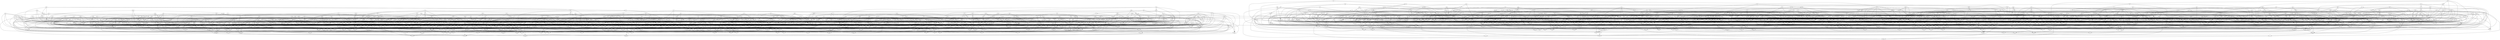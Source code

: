 digraph {
	ctq [label=ctq]
	ctq -> hnk
	ctq -> zbt
	ctq -> lpm
	ctq -> txv
	qhv [label=qhv]
	qhv -> ztp
	qhv -> nmc
	qhv -> ctg
	qhv -> cfm
	flc [label=flc]
	flc -> mxp
	fds [label=fds]
	fds -> fjd
	fds -> nqr
	crt [label=crt]
	crt -> njh
	crt -> jph
	tzv [label=tzv]
	tzv -> lvv
	bmx [label=bmx]
	bmx -> tjz
	bmx -> jst
	bmx -> tns
	bmx -> jmd
	bmx -> mqb
	bmx -> kfj
	slm [label=slm]
	slm -> fkf
	slm -> dtz
	slm -> chl
	slm -> nxr
	kkt [label=kkt]
	kkt -> qdl
	gpv [label=gpv]
	gpv -> qpb
	gpv -> clq
	gxf [label=gxf]
	gxf -> zrf
	rsz [label=rsz]
	rsz -> clr
	jqt [label=jqt]
	jqt -> msg
	jqt -> tdp
	jqt -> lnv
	jqt -> lzt
	dkb [label=dkb]
	dkb -> fbr
	dkb -> fdx
	dkb -> ljl
	gfp [label=gfp]
	gfp -> ljp
	gfp -> dtg
	sdh [label=sdh]
	sdh -> tjn
	mtc [label=mtc]
	mtc -> dxc
	mtc -> rqp
	ccd [label=ccd]
	ccd -> tkb
	hdx [label=hdx]
	hdx -> pqs
	ntd [label=ntd]
	ntd -> spb
	ntd -> zjs
	ntd -> vkb
	hjl [label=hjl]
	hjl -> cbb
	hjl -> gxd
	hjl -> vpp
	ktt [label=ktt]
	ktt -> jdn
	hkf [label=hkf]
	hkf -> vmm
	nlh [label=nlh]
	nlh -> lbs
	tjr [label=tjr]
	tjr -> npd
	tjr -> ppc
	tjr -> jxp
	tjr -> ldr
	nfk [label=nfk]
	nfk -> pxg
	nfk -> njf
	nfk -> cht
	gzl [label=gzl]
	gzl -> kfs
	nvm [label=nvm]
	nvm -> bmv
	nvm -> jgh
	nvm -> vjt
	ffd [label=ffd]
	ffd -> sdn
	ffd -> kht
	rjc [label=rjc]
	rjc -> bjd
	rjc -> fql
	rjc -> lbn
	rjc -> skk
	kgn [label=kgn]
	kgn -> drp
	kgn -> hmx
	qlj [label=qlj]
	qlj -> cqn
	qlj -> vfx
	qlj -> cth
	qlj -> kmd
	qlj -> lhn
	qlj -> fpq
	qlj -> kvc
	qlj -> smm
	qlj -> lhf
	zcx [label=zcx]
	zcx -> qrv
	zcx -> xdv
	zcx -> thr
	hpb [label=hpb]
	hpb -> lhg
	hpb -> nbv
	hpb -> ftm
	hpb -> tcr
	kxk [label=kxk]
	kxk -> gcl
	kxk -> dvk
	kxk -> kgx
	kxk -> rfz
	kxk -> zsz
	fnv [label=fnv]
	fnv -> hbq
	fnv -> tnq
	fnv -> fdp
	fls [label=fls]
	fls -> ntk
	fls -> fmv
	fls -> rxx
	fls -> kpq
	lnk [label=lnk]
	lnk -> dqv
	lnk -> cqq
	lnk -> ffd
	lnk -> pgq
	lnk -> hbv
	kpf [label=kpf]
	kpf -> llk
	kpf -> qhs
	kpf -> zxd
	kpf -> lcj
	bld [label=bld]
	bld -> nxd
	bld -> zbv
	bld -> dlg
	bld -> qts
	thg [label=thg]
	thg -> psz
	thg -> nzd
	thg -> fpt
	mzp [label=mzp]
	mzp -> hzk
	mzp -> csp
	mzp -> jxg
	mzp -> hrg
	lqk [label=lqk]
	lqk -> cpv
	lqk -> kdv
	slb [label=slb]
	slb -> chj
	slb -> chm
	slb -> rpk
	gxq [label=gxq]
	gxq -> kvn
	gxq -> mhz
	gxq -> grq
	zmk [label=zmk]
	zmk -> krs
	rcf [label=rcf]
	rcf -> srd
	rcf -> fnn
	rcf -> xpg
	rcf -> jcg
	rff [label=rff]
	rff -> zqp
	cmk [label=cmk]
	cmk -> khb
	cmk -> btp
	cmk -> sdn
	sxc [label=sxc]
	sxc -> kgg
	kvb [label=kvb]
	kvb -> fbt
	kvb -> bhp
	kvb -> vvx
	kvb -> nlh
	vgn [label=vgn]
	vgn -> bkk
	vgn -> qps
	vgn -> lpp
	rxp [label=rxp]
	rxp -> dmp
	rxp -> kgg
	rxp -> kfj
	mmv [label=mmv]
	mmv -> gqd
	mmv -> lnh
	mmv -> pqj
	mmv -> tkn
	qcq [label=qcq]
	qcq -> kkt
	nlr [label=nlr]
	nlr -> pkq
	nlr -> txv
	mmf [label=mmf]
	mmf -> pnn
	bxv [label=bxv]
	bxv -> pjv
	bxv -> fht
	bxv -> hnm
	rjl [label=rjl]
	rjl -> xpl
	lld [label=lld]
	lld -> zsz
	jcs [label=jcs]
	jcs -> jsn
	jcs -> nzd
	jcs -> fml
	jcs -> lpm
	rfj [label=rfj]
	rfj -> csq
	brt [label=brt]
	brt -> fgj
	cfg [label=cfg]
	cfg -> cqq
	cfg -> ntk
	cfg -> jlr
	cfg -> frc
	gml [label=gml]
	gml -> mpm
	gml -> rsz
	gml -> ndq
	gml -> xsl
	bmh [label=bmh]
	bmh -> blx
	bmh -> lkl
	bmh -> sds
	bmh -> qph
	bmh -> bvc
	fhx [label=fhx]
	fhx -> tmk
	fhx -> vrk
	fhx -> hbq
	fhx -> zff
	hhf [label=hhf]
	hhf -> mzb
	hhf -> fnv
	hhf -> fcn
	pgz [label=pgz]
	pgz -> xbl
	pgz -> dkc
	pgz -> spj
	pgz -> vmm
	pgz -> vft
	mdd [label=mdd]
	mdd -> srp
	mdd -> krs
	mdd -> kft
	mdd -> qsg
	qbg [label=qbg]
	qbg -> pkj
	qbg -> sph
	mgv [label=mgv]
	mgv -> dxq
	mgv -> kgl
	jhj [label=jhj]
	jhj -> rpb
	jhj -> lhq
	kht [label=kht]
	kht -> lph
	frm [label=frm]
	frm -> klh
	frm -> gpv
	frm -> rvl
	sqx [label=sqx]
	sqx -> prm
	sqx -> tnr
	sqx -> tjt
	rbh [label=rbh]
	rbh -> nrp
	rbh -> ggl
	rbh -> vls
	rbh -> xqt
	mmj [label=mmj]
	mmj -> xlb
	vkb [label=vkb]
	vkb -> lvn
	dfj [label=dfj]
	dfj -> lbb
	dfj -> sbs
	dfj -> xjd
	mlh [label=mlh]
	mlh -> mmj
	mlh -> lht
	mlh -> ptl
	mlh -> kzn
	mlh -> kzg
	mlh -> jgv
	qgs [label=qgs]
	qgs -> pkj
	qgs -> tjz
	qgs -> qcq
	jsn [label=jsn]
	jsn -> gnl
	jsn -> kzc
	jsn -> jvt
	zjx [label=zjx]
	zjx -> zff
	zjx -> jsl
	zjx -> kxt
	zjx -> rjl
	kfq [label=kfq]
	kfq -> qkl
	kfq -> dvs
	kfq -> nhk
	tkp [label=tkp]
	tkp -> klm
	vzv [label=vzv]
	vzv -> jgx
	vzv -> ngq
	vzv -> lbd
	vzv -> ttt
	vzv -> lnl
	fbs [label=fbs]
	fbs -> mpf
	fbs -> fjj
	fbs -> qps
	xzg [label=xzg]
	xzg -> hnz
	xzg -> rrn
	xzg -> ffq
	lfc [label=lfc]
	lfc -> gjz
	qtj [label=qtj]
	qtj -> mcs
	qtj -> bbn
	qtj -> mxs
	qtj -> ljl
	vnb [label=vnb]
	vnb -> pkl
	vnb -> svs
	vnb -> lpz
	gsg [label=gsg]
	gsg -> pcg
	gsg -> sfd
	gsg -> hfs
	gsg -> vbg
	zdr [label=zdr]
	zdr -> fkc
	zdr -> zjp
	zdr -> qlg
	lzt [label=lzt]
	lzt -> cln
	lzt -> xqt
	ccs [label=ccs]
	ccs -> dkc
	kpq [label=kpq]
	kpq -> kqg
	kpq -> bvp
	plr [label=plr]
	plr -> ldr
	plr -> gzd
	plr -> zbv
	kps [label=kps]
	kps -> vrt
	snf [label=snf]
	snf -> nnd
	pdq [label=pdq]
	pdq -> znj
	pdq -> cdd
	jnb [label=jnb]
	jnb -> bjd
	jnb -> spd
	jnb -> dlg
	ndq [label=ndq]
	ndq -> cnl
	ndq -> mbk
	pqb [label=pqb]
	pqb -> kgn
	pqb -> vlt
	pqb -> fqv
	qln [label=qln]
	qln -> sdf
	qln -> pvn
	qln -> zdx
	mlp [label=mlp]
	mlp -> kzg
	xqv [label=xqv]
	xqv -> xbm
	xqv -> lpp
	nvp [label=nvp]
	nvp -> hgc
	rzr [label=rzr]
	rzr -> sml
	rzr -> lpp
	rzr -> tzp
	rzr -> crt
	ttt [label=ttt]
	ttt -> fgh
	ttt -> bfx
	ttt -> thp
	ttt -> fsg
	mvn [label=mvn]
	mvn -> ngz
	tbj [label=tbj]
	tbj -> tmc
	tbj -> nnd
	tbj -> xvp
	xgf [label=xgf]
	xgf -> bmv
	kxh [label=kxh]
	kxh -> nkd
	kxh -> hfc
	ftl [label=ftl]
	ftl -> vnn
	ftl -> ccs
	ftl -> xzm
	hvf [label=hvf]
	hvf -> srd
	hvf -> sds
	hvf -> lld
	hvf -> xvn
	ztp [label=ztp]
	ztp -> plk
	jmj [label=jmj]
	jmj -> tmq
	jmj -> xgm
	jmj -> kdq
	jmj -> gkn
	hjq [label=hjq]
	hjq -> btg
	jjx [label=jjx]
	jjx -> nxv
	pdt [label=pdt]
	pdt -> jpj
	pdt -> gkk
	pdt -> mds
	pdt -> ccd
	pdt -> vqp
	kss [label=kss]
	kss -> dqg
	kss -> zlb
	kss -> cxn
	kss -> zmk
	kdq [label=kdq]
	kdq -> xvn
	mrq [label=mrq]
	mrq -> hzl
	pgf [label=pgf]
	pgf -> pgs
	pgf -> hth
	pgf -> xlk
	txv [label=txv]
	txv -> pzx
	vfx [label=vfx]
	vfx -> hqs
	vfx -> mrq
	vfx -> qdp
	jnd [label=jnd]
	jnd -> jxg
	xdv [label=xdv]
	xdv -> hgc
	dfh [label=dfh]
	dfh -> tst
	qbs [label=qbs]
	qbs -> ffb
	qbs -> lkl
	xjb [label=xjb]
	xjb -> xpg
	jnm [label=jnm]
	jnm -> tks
	jnm -> rcn
	jnm -> mvc
	jnm -> hgj
	qtl [label=qtl]
	qtl -> ftr
	qtl -> pgm
	qtl -> nbh
	qtl -> fjz
	qtl -> fhq
	tst [label=tst]
	tst -> xkv
	tst -> sdn
	gjt [label=gjt]
	gjt -> kmq
	gjt -> bxc
	xks [label=xks]
	xks -> ntx
	hxb [label=hxb]
	hxb -> ljp
	hxb -> ljk
	hxb -> fdp
	pjb [label=pjb]
	pjb -> qbg
	pjb -> jdc
	pjb -> bpp
	pjb -> hsr
	qnh [label=qnh]
	qnh -> xmg
	qnh -> htm
	tqm [label=tqm]
	tqm -> ncc
	tqm -> bmn
	tqm -> jlt
	tqm -> fhk
	nmr [label=nmr]
	nmr -> drp
	nmr -> xgg
	bsv [label=bsv]
	bsv -> mbx
	bsv -> bqr
	bsv -> nhx
	bsv -> xcd
	krk [label=krk]
	krk -> tdp
	krk -> gmx
	qzc [label=qzc]
	qzc -> nhk
	qzc -> hxm
	xnp [label=xnp]
	xnp -> llk
	xnp -> qdh
	xnp -> tzv
	mfz [label=mfz]
	mfz -> nnk
	mfz -> pjq
	rrg [label=rrg]
	rrg -> qbq
	rrg -> rfj
	sph [label=sph]
	sph -> cbb
	sph -> fbt
	sph -> ctm
	sph -> qmq
	lkr [label=lkr]
	lkr -> bgd
	lkr -> hcn
	lkr -> kdq
	lkr -> cnb
	blx [label=blx]
	blx -> zbv
	blx -> hmx
	xrd [label=xrd]
	xrd -> vvx
	xrd -> nkd
	vjs [label=vjs]
	vjs -> fdt
	vjs -> xrd
	vjs -> prp
	vjs -> ghp
	nrk [label=nrk]
	nrk -> phn
	nrk -> nvp
	nrk -> vhs
	nrk -> zxd
	dqv [label=dqv]
	dqv -> lmz
	dqv -> chs
	dqv -> xqb
	zpg [label=zpg]
	zpg -> bbf
	zpg -> rmx
	fkt [label=fkt]
	fkt -> lhp
	xsb [label=xsb]
	xsb -> fjz
	xsb -> ptt
	nlj [label=nlj]
	nlj -> rlv
	hgf [label=hgf]
	hgf -> gnm
	hgf -> xcn
	hgf -> tld
	hgf -> cqg
	hgf -> rct
	cvg [label=cvg]
	cvg -> znj
	cvg -> dkd
	cvg -> kbt
	cvg -> dfh
	tjq [label=tjq]
	tjq -> sbg
	tjq -> hsr
	tjq -> xcs
	tjq -> gsd
	tjq -> nvz
	hnf [label=hnf]
	hnf -> skp
	mnl [label=mnl]
	mnl -> gmp
	mnl -> jsz
	mnl -> fsh
	mnl -> jsm
	mnl -> gsm
	zlv [label=zlv]
	zlv -> fnn
	zlv -> bpl
	zlv -> bmx
	zlv -> mlz
	skt [label=skt]
	skt -> rfm
	skt -> knf
	lhx [label=lhx]
	lhx -> lrp
	lhx -> kbc
	lhx -> scx
	lhx -> vrt
	lhx -> lcj
	ldf [label=ldf]
	ldf -> jxp
	ldf -> chl
	ldf -> jnb
	ldf -> hfz
	rnq [label=rnq]
	rnq -> cqp
	rnq -> pds
	qgh [label=qgh]
	qgh -> mjc
	qgh -> fjz
	fdk [label=fdk]
	fdk -> nmr
	fdk -> jmg
	fdk -> qzn
	fdk -> zmk
	rlx [label=rlx]
	rlx -> dcf
	rlx -> kpv
	rlx -> mph
	rlx -> vxg
	bfc [label=bfc]
	bfc -> phn
	bfc -> kft
	bfc -> nlj
	bfc -> fsk
	nkd [label=nkd]
	nkd -> znj
	nkd -> jsl
	dsd [label=dsd]
	dsd -> hxm
	dxc [label=dxc]
	dxc -> lrq
	dxc -> mtf
	hvk [label=hvk]
	hvk -> rdh
	hvk -> vvm
	hvk -> qgx
	hvk -> qnl
	hvk -> nnm
	mpf [label=mpf]
	mpf -> sdn
	qzg [label=qzg]
	qzg -> hsx
	qzg -> rxt
	qzg -> chh
	qzg -> mdd
	zmx [label=zmx]
	zmx -> jlr
	zmx -> zsb
	zmx -> ptl
	trr [label=trr]
	trr -> qbs
	trr -> rlv
	trr -> nrk
	blm [label=blm]
	blm -> fzm
	blm -> glx
	blm -> qbd
	xnd [label=xnd]
	xnd -> tks
	lgp [label=lgp]
	lgp -> kmq
	lgp -> tmq
	xqh [label=xqh]
	xqh -> frc
	xqh -> cbz
	bzm [label=bzm]
	bzm -> pvk
	bzm -> kxk
	bzm -> krs
	bxk [label=bxk]
	bxk -> vcg
	bxk -> gqv
	bxk -> csq
	bxk -> xhp
	bxk -> zmx
	bxk -> lzr
	jnq [label=jnq]
	jnq -> nnk
	jnq -> qzn
	jnq -> gjc
	jnq -> mjx
	tgs [label=tgs]
	tgs -> jrs
	tgs -> pcg
	bmn [label=bmn]
	bmn -> stf
	bmn -> mbb
	bmn -> tmc
	pnz [label=pnz]
	pnz -> txv
	pnz -> kmq
	pnz -> lhq
	fcn [label=fcn]
	fcn -> qzb
	fcn -> mbh
	gff [label=gff]
	gff -> ccj
	gff -> lqk
	gff -> hzk
	nvf [label=nvf]
	nvf -> tps
	nvf -> ghp
	nxz [label=nxz]
	nxz -> nnb
	nxz -> ccz
	hvg [label=hvg]
	hvg -> xhg
	hvg -> fnj
	hvg -> tqc
	nnd [label=nnd]
	nnd -> mjp
	nnd -> lvn
	xjs [label=xjs]
	xjs -> tzl
	ngn [label=ngn]
	ngn -> nlj
	ngn -> vtl
	mrf [label=mrf]
	mrf -> bvp
	mrf -> cqp
	mrf -> jgv
	mrf -> lnt
	mxp [label=mxp]
	mxp -> fpp
	mxp -> kxv
	tmq [label=tmq]
	tmq -> ndg
	tmq -> rgr
	tmq -> jzh
	tmq -> bfj
	tmq -> vsr
	pxg [label=pxg]
	pxg -> kgl
	pxg -> xdq
	sdf [label=sdf]
	sdf -> bfq
	sdf -> dhs
	sdf -> xzr
	sdf -> cpn
	ssf [label=ssf]
	ssf -> shj
	ssf -> rrk
	ssf -> xrv
	psz [label=psz]
	psz -> rcj
	psz -> sdb
	ldr [label=ldr]
	ldr -> fpt
	ctg [label=ctg]
	ctg -> tnr
	ctg -> kht
	kgf [label=kgf]
	kgf -> vxg
	kgf -> vjt
	nrq [label=nrq]
	nrq -> nbv
	nrq -> vkf
	nrq -> csl
	nrq -> jdm
	nrq -> ntd
	ptp [label=ptp]
	ptp -> jrp
	ptp -> csl
	ptp -> lld
	ptp -> gmx
	qhm [label=qhm]
	qhm -> cxn
	qhm -> xfr
	qhm -> zfn
	qhm -> ffh
	qhm -> nzb
	qhm -> ndn
	qhm -> vmx
	ntx [label=ntx]
	ntx -> lht
	ntx -> cpn
	ntx -> qdl
	zqr [label=zqr]
	zqr -> ttv
	cnb [label=cnb]
	cnb -> zfx
	cnb -> nqr
	cnb -> stb
	gxj [label=gxj]
	gxj -> jjk
	gxj -> fqz
	gxj -> vsv
	gxj -> cnj
	vct [label=vct]
	vct -> jfn
	vct -> zpn
	vct -> dmg
	xcg [label=xcg]
	xcg -> kzm
	xcg -> mjb
	xcg -> grf
	qrh [label=qrh]
	qrh -> bhv
	qrh -> rff
	qrh -> dvq
	plt [label=plt]
	plt -> pnf
	plt -> mlp
	plt -> mpm
	rtj [label=rtj]
	rtj -> pnn
	rtj -> jmx
	rtj -> hrx
	kqg [label=kqg]
	kqg -> szl
	sbg [label=sbg]
	sbg -> hxm
	tzk [label=tzk]
	tzk -> qdh
	tzk -> mxp
	tzk -> gmm
	tzk -> frx
	rfk [label=rfk]
	rfk -> dcf
	qgv [label=qgv]
	qgv -> ljp
	srd [label=srd]
	srd -> kps
	lqt [label=lqt]
	lqt -> qgp
	dhc [label=dhc]
	dhc -> ccn
	dhc -> ppm
	dhc -> gvj
	dhc -> ftm
	bqr [label=bqr]
	bqr -> nhx
	llq [label=llq]
	llq -> pdr
	llq -> qfs
	llq -> hpx
	llq -> dhk
	nmd [label=nmd]
	nmd -> mvr
	nmd -> tvn
	nmd -> xzp
	nmd -> jmx
	hcb [label=hcb]
	hcb -> dmp
	hcb -> zjp
	hcb -> qpg
	ntl [label=ntl]
	ntl -> ppg
	ntl -> rdh
	djh [label=djh]
	djh -> qjh
	djh -> tzl
	djh -> ltv
	srz [label=srz]
	srz -> xqv
	srz -> nvz
	srz -> sgt
	vkl [label=vkl]
	vkl -> xxx
	vkl -> jjx
	vkl -> zvx
	vnq [label=vnq]
	vnq -> nzq
	vnq -> vvr
	vnq -> jml
	blp [label=blp]
	blp -> xpg
	blp -> nzb
	rxz [label=rxz]
	rxz -> mph
	rxz -> pch
	ghz [label=ghz]
	ghz -> jcg
	ghz -> msg
	ppc [label=ppc]
	ppc -> mmf
	zmp [label=zmp]
	zmp -> dvl
	zmp -> flc
	zmp -> mnz
	zmp -> hhc
	ssh [label=ssh]
	ssh -> ljk
	ssh -> vzc
	kjd [label=kjd]
	kjd -> xts
	vkd [label=vkd]
	vkd -> ggz
	vkd -> bqr
	vkd -> xlb
	vkd -> sdh
	ngt [label=ngt]
	ngt -> mgf
	ngt -> gmm
	ngt -> vsr
	ngt -> ksf
	dbm [label=dbm]
	dbm -> mxf
	zkk [label=zkk]
	zkk -> ctm
	zkk -> xhf
	zkk -> shh
	tzp [label=tzp]
	tzp -> vcg
	tzp -> bpp
	tzp -> gxf
	mbb [label=mbb]
	mbb -> pch
	mbb -> rpb
	mbb -> tvq
	mbb -> zdd
	ncs [label=ncs]
	ncs -> dhm
	dvk [label=dvk]
	dvk -> vkf
	klk [label=klk]
	klk -> hzs
	klk -> gcb
	cvk [label=cvk]
	cvk -> lnv
	cvk -> vpl
	cvk -> dxs
	cvk -> jkq
	cvk -> tvn
	zfn [label=zfn]
	zfn -> kxk
	zfn -> qsf
	zfn -> ddl
	lvx [label=lvx]
	lvx -> qfs
	ndf [label=ndf]
	ndf -> frm
	ndf -> nqs
	ndf -> skt
	ndf -> hbq
	xzm [label=xzm]
	xzm -> dzb
	kvp [label=kvp]
	kvp -> hnf
	kvp -> vpq
	kvp -> zsh
	kvp -> dkh
	kvp -> kcg
	kvp -> gkm
	xbk [label=xbk]
	xbk -> vxf
	xbk -> mrq
	xbk -> dxx
	khz [label=khz]
	khz -> jqz
	khz -> gvt
	khz -> nqt
	khz -> lbs
	khz -> sxc
	phn [label=phn]
	phn -> ksf
	phn -> jqg
	xcm [label=xcm]
	xcm -> sqb
	xcm -> vmm
	xcm -> mql
	xcm -> zcq
	vft [label=vft]
	vft -> mjr
	vft -> xgf
	vft -> dnz
	qcn [label=qcn]
	qcn -> hxs
	qcn -> pjn
	qcn -> flc
	qcn -> tsl
	qcn -> gkk
	mkv [label=mkv]
	mkv -> btz
	mkv -> glx
	ftk [label=ftk]
	ftk -> dtf
	ftk -> gxf
	ftk -> xcg
	ftk -> zsq
	rrc [label=rrc]
	rrc -> nvz
	rrc -> zcc
	rrc -> mzl
	qsg [label=qsg]
	qsg -> scl
	qsg -> pkq
	jkj [label=jkj]
	jkj -> xdl
	jkj -> lvt
	jkj -> ctp
	gfv [label=gfv]
	gfv -> jlp
	gfv -> rjf
	gfv -> vpq
	gfv -> tdj
	rvl [label=rvl]
	rvl -> xbm
	rvl -> zqr
	dkd [label=dkd]
	dkd -> zdg
	dkd -> ctz
	vlt [label=vlt]
	vlt -> rlh
	vlt -> hjb
	vlt -> gfl
	cbb [label=cbb]
	cbb -> lfc
	hlk [label=hlk]
	hlk -> bmv
	grq [label=grq]
	grq -> gqd
	grq -> pzx
	tnq [label=tnq]
	tnq -> kjr
	pcq [label=pcq]
	pcq -> kqc
	pcq -> gnl
	pcq -> dqg
	pcq -> bgd
	lnb [label=lnb]
	lnb -> mvn
	mlq [label=mlq]
	mlq -> xzp
	mlq -> pch
	mlq -> lvx
	mlq -> kgz
	bvc [label=bvc]
	bvc -> tcr
	bvc -> bfl
	bvc -> ncp
	lhd [label=lhd]
	lhd -> xvn
	lhd -> gmx
	lhd -> clj
	dct [label=dct]
	dct -> hhc
	dct -> jgh
	dct -> tbz
	dct -> plp
	dct -> hxs
	xrv [label=xrv]
	xrv -> vcz
	xrv -> vmf
	mcq [label=mcq]
	mcq -> pkq
	jgv [label=jgv]
	jgv -> ngz
	hjg [label=hjg]
	hjg -> ccs
	hjg -> fsh
	hjg -> gnm
	ghm [label=ghm]
	ghm -> jrs
	ghm -> nmc
	ghm -> xnd
	sjt [label=sjt]
	sjt -> vfp
	sjt -> kpq
	xcx [label=xcx]
	xcx -> gzb
	xcx -> nhk
	xcx -> vmf
	mkr [label=mkr]
	mkr -> tcr
	mkr -> xgm
	vcz [label=vcz]
	vcz -> qnl
	hzb [label=hzb]
	hzb -> ssn
	hzb -> sng
	hzb -> scf
	xgx [label=xgx]
	xgx -> skk
	xgx -> cpv
	mbx [label=mbx]
	mbx -> klm
	mbx -> frr
	mbx -> tgx
	sgf [label=sgf]
	sgf -> bfj
	sgf -> zcq
	sgf -> mxp
	fgh [label=fgh]
	fgh -> chs
	fgh -> tdj
	fgh -> xcd
	zpn [label=zpn]
	zpn -> lph
	kcf [label=kcf]
	kcf -> xsx
	kcf -> xzb
	kcf -> qrh
	vqr [label=vqr]
	vqr -> mbx
	vqr -> svs
	vqr -> tnq
	fht [label=fht]
	fht -> zdg
	gls [label=gls]
	gls -> gzb
	gls -> tjn
	xjg [label=xjg]
	xjg -> tzp
	xjg -> qpb
	xjg -> srz
	hnk [label=hnk]
	hnk -> fcp
	hnk -> jxx
	ptc [label=ptc]
	ptc -> bqc
	znd [label=znd]
	znd -> hdx
	znd -> bxv
	znd -> ftq
	cdd [label=cdd]
	cdd -> rxc
	cdd -> hgj
	cdd -> fpg
	qzb [label=qzb]
	qzb -> snv
	frg [label=frg]
	frg -> gzl
	frg -> tsl
	frg -> dvf
	xmj [label=xmj]
	xmj -> sxc
	mzb [label=mzb]
	mzb -> fqs
	dkc [label=dkc]
	dkc -> drp
	zfz [label=zfz]
	zfz -> frc
	jdn [label=jdn]
	jdn -> kpv
	mxz [label=mxz]
	mxz -> sdh
	mxz -> skp
	mxz -> mqb
	vmg [label=vmg]
	vmg -> fhl
	vmg -> lvv
	vmg -> hlk
	vmg -> gmm
	gms [label=gms]
	gms -> pgg
	gms -> tcr
	gms -> ccd
	plh [label=plh]
	plh -> nvm
	plh -> smr
	plh -> lld
	fsj [label=fsj]
	fsj -> rdk
	fsj -> qdp
	fsj -> rjf
	bmq [label=bmq]
	bmq -> qmn
	bmq -> pjq
	bmq -> jzc
	bmq -> cpv
	pnf [label=pnf]
	pnf -> zlg
	pnf -> dkb
	kvt [label=kvt]
	kvt -> qgd
	kvt -> zmg
	kvt -> xjs
	dsb [label=dsb]
	dsb -> spx
	dsb -> pxt
	dsb -> lgp
	dsb -> lvx
	dsb -> pqj
	dsb -> rtj
	gjz [label=gjz]
	gjz -> rxc
	nqt [label=nqt]
	nqt -> zcc
	nqt -> qgx
	nqt -> mdk
	nqt -> tbl
	nqt -> bqq
	hlt [label=hlt]
	hlt -> knc
	hlt -> bjd
	hlt -> qrx
	hlt -> gsm
	hlt -> xfr
	gbj [label=gbj]
	gbj -> ctp
	gbj -> fpt
	cxx [label=cxx]
	cxx -> kfs
	cxx -> zpf
	cxx -> vnv
	cxx -> mhz
	fdp [label=fdp]
	fdp -> gjz
	fdp -> xpl
	kvc [label=kvc]
	kvc -> ztp
	kvc -> sxc
	kgt [label=kgt]
	kgt -> bqc
	kgt -> xqt
	njf [label=njf]
	njf -> szx
	njf -> mns
	njf -> tjn
	qmb [label=qmb]
	qmb -> bfm
	qmb -> pgf
	qmb -> rgn
	qmb -> brc
	fmc [label=fmc]
	fmc -> srj
	fmc -> vjm
	fmc -> rnq
	nhz [label=nhz]
	nhz -> kmd
	nhz -> nzq
	nhz -> ttj
	nhz -> hth
	nhz -> xhx
	bzb [label=bzb]
	bzb -> csg
	bzb -> rzf
	bzb -> rlh
	bzb -> dqn
	bzb -> fsh
	bzb -> nrp
	lbf [label=lbf]
	lbf -> mqb
	lbf -> tht
	lbf -> rmx
	sdx [label=sdx]
	sdx -> skz
	sdx -> plk
	sdx -> xbk
	sdx -> xcx
	skl [label=skl]
	skl -> hjq
	skl -> cch
	skl -> pgm
	skl -> qbs
	skl -> zcm
	rdr [label=rdr]
	rdr -> hhp
	rdr -> rkt
	hqs [label=hqs]
	hqs -> ghp
	hqs -> fqs
	rmz [label=rmz]
	rmz -> lsk
	rmz -> xbv
	rmz -> xxc
	rmz -> hhf
	rmz -> ctz
	rmz -> xmj
	rmz -> vgj
	rmz -> gnj
	dpc [label=dpc]
	dpc -> nvp
	dpc -> ksf
	kfj [label=kfj]
	kfj -> dsd
	zfm [label=zfm]
	zfm -> tlr
	zfm -> gjh
	zfm -> frx
	zfm -> mpd
	zfm -> xxz
	zfm -> jvk
	xsz [label=xsz]
	xsz -> pqm
	xsz -> qfp
	xsz -> mtl
	xsz -> lnb
	cbh [label=cbh]
	cbh -> nbh
	cbh -> ccn
	cbh -> gcf
	cbh -> gjt
	fpz [label=fpz]
	fpz -> gfr
	fpz -> hnz
	fpz -> dlq
	kmq [label=kmq]
	kmq -> bsx
	kmq -> xts
	xvp [label=xvp]
	xvp -> xjd
	xvp -> jmx
	xvp -> xdl
	dsr [label=dsr]
	dsr -> rfm
	dmb [label=dmb]
	dmb -> ljl
	dmb -> knr
	dmb -> cxz
	dmb -> jcc
	tht [label=tht]
	tht -> qbq
	lnq [label=lnq]
	lnq -> klm
	lnq -> szx
	fqk [label=fqk]
	fqk -> cfj
	fqk -> lvt
	fqk -> sdb
	fqk -> xdv
	nxd [label=nxd]
	nxd -> mcq
	nxd -> pdr
	nxd -> nrp
	nxd -> gcb
	btg [label=btg]
	btg -> hgc
	btg -> srp
	btg -> qhl
	dvs [label=dvs]
	dvs -> kbq
	bch [label=bch]
	bch -> zff
	gxd [label=gxd]
	gxd -> gpv
	jkk [label=jkk]
	jkk -> vpk
	jkk -> ffq
	jkk -> pdb
	jkk -> gcd
	cvh [label=cvh]
	cvh -> szh
	cvh -> zzr
	cvh -> fql
	cvh -> fbp
	vhs [label=vhs]
	vhs -> jpp
	cgr [label=cgr]
	cgr -> kgk
	cgr -> xbm
	cgr -> jgr
	tql [label=tql]
	tql -> qzf
	tql -> zsh
	tql -> xms
	tql -> xrv
	xsg [label=xsg]
	xsg -> xkq
	xsg -> pxt
	xsg -> vlp
	xsg -> hmx
	blb [label=blb]
	blb -> fkt
	blb -> jrf
	mjr [label=mjr]
	mjr -> qts
	mjr -> xdr
	tzl [label=tzl]
	tzl -> zqr
	vzc [label=vzc]
	vzc -> ztg
	hlj [label=hlj]
	hlj -> jcs
	hlj -> rzk
	hlj -> gbr
	hlj -> rjc
	tlt [label=tlt]
	tlt -> kxm
	tlt -> rpz
	tlt -> gff
	lxs [label=lxs]
	lxs -> stp
	lxs -> bdt
	lxs -> mtb
	lxs -> ngn
	ssn [label=ssn]
	ssn -> dcs
	ssn -> kzm
	zdx [label=zdx]
	zdx -> stq
	zdx -> gfp
	sjs [label=sjs]
	sjs -> ltv
	sjs -> kjr
	lbs [label=lbs]
	lbs -> phq
	tjz [label=tjz]
	tjz -> hqs
	dbn [label=dbn]
	dbn -> qpb
	mdh [label=mdh]
	mdh -> tbj
	mdh -> lhd
	mdh -> ktt
	mdh -> rcr
	mdh -> jnl
	pck [label=pck]
	pck -> dsr
	pck -> fdp
	pck -> mzb
	pck -> bdq
	ttx [label=ttx]
	ttx -> qvb
	ttx -> kcs
	ttx -> gpf
	ppz [label=ppz]
	ppz -> zkm
	ppz -> lcj
	ppz -> snm
	lzr [label=lzr]
	lzr -> pqm
	lzr -> zpb
	rzf [label=rzf]
	rzf -> vnv
	nqs [label=nqs]
	nqs -> rvl
	nqs -> rvd
	svv [label=svv]
	svv -> zff
	svv -> jnm
	svv -> qkl
	mkt [label=mkt]
	mkt -> vxg
	mkt -> lqk
	mkt -> pjq
	mkt -> hxt
	cqd [label=cqd]
	cqd -> mzq
	cqd -> ctg
	cqd -> dkb
	cqd -> mqd
	lfn [label=lfn]
	lfn -> blb
	lfn -> vzc
	lfn -> klh
	lfn -> ngz
	dnz [label=dnz]
	dnz -> mhs
	dnz -> ksx
	dnz -> scx
	bmm [label=bmm]
	bmm -> jzf
	bmm -> ptc
	bmm -> nnd
	bmm -> tzv
	ftq [label=ftq]
	ftq -> fnj
	ftq -> zrf
	ftq -> gxf
	ftq -> pdb
	ftq -> dhs
	rph [label=rph]
	rph -> mdk
	rph -> tdj
	rph -> nlb
	rph -> sql
	smr [label=smr]
	smr -> fnp
	smr -> gpf
	smr -> xjb
	cxf [label=cxf]
	cxf -> pgs
	thz [label=thz]
	thz -> lbd
	thz -> ghm
	thz -> hcc
	thz -> nhz
	thz -> bhp
	zsh [label=zsh]
	zsh -> vnd
	zsh -> sgn
	bfq [label=bfq]
	bfq -> pcr
	bfq -> qzc
	chs [label=chs]
	chs -> khd
	rhx [label=rhx]
	rhx -> vnq
	rhx -> vbq
	rhx -> rlq
	tpn [label=tpn]
	tpn -> pqb
	tpn -> bxc
	tpn -> nmj
	tpn -> rcr
	njh [label=njh]
	njh -> dhm
	xsl [label=xsl]
	xsl -> mqd
	xsl -> tpb
	xsl -> xhg
	tkb [label=tkb]
	tkb -> tbz
	tkb -> vrt
	kmd [label=kmd]
	kmd -> pds
	bhz [label=bhz]
	bhz -> ffd
	bhz -> fkt
	bhz -> mns
	zdn [label=zdn]
	zdn -> mtf
	zdn -> lqj
	frx [label=frx]
	frx -> hjb
	bbr [label=bbr]
	bbr -> fql
	bbr -> fbp
	spz [label=spz]
	spz -> nqb
	spz -> ptt
	ftr [label=ftr]
	ftr -> phs
	ftr -> dpc
	zfb [label=zfb]
	zfb -> qgv
	zfb -> nxg
	zfb -> jzv
	zfb -> jhq
	jnl [label=jnl]
	jnl -> kgf
	qkt [label=qkt]
	qkt -> qgv
	qkt -> lsk
	qkt -> dxq
	qkt -> frc
	qkt -> brt
	xms [label=xms]
	xms -> kbt
	xms -> zpb
	flb [label=flb]
	flb -> zfm
	flb -> ptt
	flb -> lmb
	flb -> hrg
	flb -> clf
	chh [label=chh]
	chh -> hnq
	chh -> lhg
	tks [label=tks]
	tks -> ntk
	rxt [label=rxt]
	rxt -> nqr
	bxx [label=bxx]
	bxx -> jrr
	bxx -> mmf
	bxx -> xdr
	bxx -> vcs
	bxx -> spb
	rpz [label=rpz]
	rpz -> bhv
	rpz -> vcs
	rpz -> xgx
	dzk [label=dzk]
	dzk -> qvb
	dzk -> ncc
	dzk -> dvk
	dzk -> rkl
	dzk -> ptc
	qnd [label=qnd]
	qnd -> mcq
	qnd -> dlg
	qnd -> jcs
	zkh [label=zkh]
	zkh -> cqp
	zkh -> dcs
	zkh -> snq
	mvg [label=mvg]
	mvg -> fml
	mvg -> tmq
	mvg -> gjt
	mvg -> tpb
	mvg -> vpm
	zxr [label=zxr]
	zxr -> ljp
	zlg [label=zlg]
	zlg -> dmg
	zlg -> qvc
	zlg -> vvx
	nhf [label=nhf]
	nhf -> glx
	nhf -> szl
	gqv [label=gqv]
	gqv -> sdh
	gqv -> tgx
	gqv -> dmb
	gkk [label=gkk]
	gkk -> kjd
	gkk -> fqv
	dcx [label=dcx]
	dcx -> zkc
	dcx -> nxg
	dcx -> cpp
	dcx -> slx
	gqr [label=gqr]
	gqr -> thr
	gqr -> vjt
	gqr -> jgp
	gqr -> fkf
	gtg [label=gtg]
	gtg -> ffp
	dxq [label=dxq]
	dxq -> jst
	dxq -> bch
	dxq -> llx
	xcs [label=xcs]
	xcs -> sml
	xcs -> zdx
	ggv [label=ggv]
	ggv -> xks
	ggv -> tjz
	ggv -> rcn
	ggv -> nlh
	dzc [label=dzc]
	dzc -> tqv
	dzc -> nlb
	dzc -> gxv
	dzc -> fkt
	trs [label=trs]
	trs -> qnd
	trs -> ngr
	trs -> bpv
	trs -> hnq
	zcn [label=zcn]
	zcn -> mgv
	zcn -> lht
	zcn -> lrt
	lhf [label=lhf]
	lhf -> dvs
	lhf -> rlq
	lhf -> grd
	lhf -> gfv
	dlt [label=dlt]
	dlt -> bbt
	dlt -> njx
	dlt -> smp
	dlt -> fqs
	trb [label=trb]
	trb -> jgh
	trb -> nzb
	zjs [label=zjs]
	zjs -> ccj
	zjs -> mph
	tkv [label=tkv]
	tkv -> mxf
	tkv -> jdc
	mqq [label=mqq]
	mqq -> qns
	mqq -> mjh
	mqq -> pxt
	txn [label=txn]
	txn -> htm
	txn -> jlt
	ngc [label=ngc]
	ngc -> szh
	ngc -> rrs
	ngc -> thd
	ngc -> npd
	ngc -> jgh
	ctz [label=ctz]
	ctz -> tnq
	ctz -> pqm
	dvb [label=dvb]
	dvb -> hck
	dvb -> jzh
	dvb -> mql
	dvb -> dzb
	dvb -> xgx
	gcl [label=gcl]
	gcl -> gqd
	gcl -> grq
	mtl [label=mtl]
	mtl -> mkv
	llt [label=llt]
	llt -> grd
	llt -> cht
	llt -> jgv
	llt -> skd
	njn [label=njn]
	njn -> sqx
	njn -> vkp
	njn -> grd
	njn -> kxt
	njn -> ndq
	qmq [label=qmq]
	qmq -> pvn
	qmq -> zfz
	qqh [label=qqh]
	qqh -> ngz
	qqh -> fjj
	qqh -> sng
	ntm [label=ntm]
	ntm -> hgj
	fbr [label=fbr]
	fbr -> nvf
	fbr -> zvx
	fbr -> zpg
	qjp [label=qjp]
	qjp -> zcm
	qjp -> fjz
	qjp -> hlk
	vrk [label=vrk]
	vrk -> rsz
	tlr [label=tlr]
	tlr -> cpv
	tlr -> ndg
	tlr -> tbz
	kxm [label=kxm]
	kxm -> ghz
	kxm -> mjr
	ccn [label=ccn]
	ccn -> vkf
	ccn -> zsz
	ccn -> rrs
	kqj [label=kqj]
	kqj -> dtg
	kqj -> rhd
	grg [label=grg]
	grg -> spz
	grg -> xdv
	grg -> bbr
	grg -> pgm
	zts [label=zts]
	zts -> tkv
	zts -> zff
	zts -> dlq
	zts -> bqm
	zts -> ljk
	lrt [label=lrt]
	lrt -> dnr
	bbt [label=bbt]
	bbt -> fdp
	bbt -> bdj
	krl [label=krl]
	krl -> hxm
	bbf [label=bbf]
	bbf -> mdl
	tkg [label=tkg]
	tkg -> hdx
	rch [label=rch]
	rch -> lbs
	rch -> szl
	rch -> pbr
	rch -> mjb
	rch -> mvn
	tld [label=tld]
	tld -> jdj
	pjr [label=pjr]
	pjr -> qdh
	pjr -> knc
	pjr -> thg
	pjr -> mjx
	msg [label=msg]
	msg -> vgl
	msg -> pgg
	msg -> tkb
	tvq [label=tvq]
	tvq -> ggl
	tvq -> qsg
	nkn [label=nkn]
	nkn -> chp
	nkn -> jrs
	nkn -> mlp
	nkn -> sct
	nbz [label=nbz]
	nbz -> blp
	nbz -> jnd
	frk [label=frk]
	frk -> mtl
	frk -> chp
	pxp [label=pxp]
	pxp -> djq
	pxp -> nvp
	pxp -> qrv
	pxp -> zrb
	ggp [label=ggp]
	ggp -> mpf
	ggp -> zqr
	ggp -> fkq
	zkm [label=zkm]
	zkm -> cph
	fhl [label=fhl]
	fhl -> mjh
	fhl -> nbv
	fhl -> ktt
	fhl -> czx
	mjc [label=mjc]
	mjc -> xzp
	rlk [label=rlk]
	rlk -> xbm
	rlk -> fkc
	rlk -> cxf
	kft [label=kft]
	kft -> ppc
	kft -> xdr
	kft -> mfz
	kft -> xkd
	kft -> xxz
	qrx [label=qrx]
	qrx -> shg
	qrx -> rjj
	qrx -> xcn
	hbv [label=hbv]
	hbv -> skd
	hbv -> szx
	hbv -> dtf
	hzs [label=hzs]
	hzs -> rkt
	hzs -> xbs
	hzs -> mhs
	xqf [label=xqf]
	xqf -> ptc
	xqf -> srv
	xqf -> frg
	xqf -> ptt
	stm [label=stm]
	stm -> bfl
	stm -> snf
	stm -> fxc
	prp [label=prp]
	prp -> ntl
	prp -> vgz
	prp -> brc
	vgx [label=vgx]
	vgx -> lrr
	vgx -> chp
	vgx -> mxz
	bfm [label=bfm]
	bfm -> knf
	zjd [label=zjd]
	zjd -> ngz
	kbx [label=kbx]
	kbx -> flc
	kbx -> fql
	kbx -> stm
	kbx -> dsl
	pch [label=pch]
	pch -> nmj
	bdt [label=bdt]
	bdt -> hgc
	bdt -> hjg
	qbd [label=qbd]
	qbd -> lnl
	qbd -> xrd
	qbd -> zjd
	mdk [label=mdk]
	mdk -> btp
	mdk -> sth
	mdk -> jrf
	gmx [label=gmx]
	gmx -> jmx
	thp [label=thp]
	thp -> sml
	thp -> ztg
	thp -> btz
	qgx [label=qgx]
	qgx -> lht
	gtx [label=gtx]
	gtx -> vtl
	gtx -> cls
	gtx -> lrj
	dhk [label=dhk]
	dhk -> jrx
	dhk -> xvn
	dhk -> xjd
	jrt [label=jrt]
	jrt -> xnk
	jrt -> dlq
	jrt -> zzk
	jrt -> hnz
	xsx [label=xsx]
	xsx -> nrk
	xsx -> hnt
	xsx -> jmx
	sgt [label=sgt]
	sgt -> szl
	sgt -> jph
	sgt -> nhx
	xsn [label=xsn]
	xsn -> lfc
	xsn -> ztg
	xsn -> qmq
	pxx [label=pxx]
	pxx -> qsf
	pxx -> gms
	fpg [label=fpg]
	fpg -> qbv
	rqc [label=rqc]
	rqc -> gtp
	rqc -> ppg
	rqc -> bfm
	rqc -> pcg
	dpf [label=dpf]
	dpf -> npd
	dpf -> qvb
	dpf -> hhc
	dpf -> gpq
	fhk [label=fhk]
	fhk -> hnq
	fhk -> tzv
	fhk -> ngn
	hdq [label=hdq]
	hdq -> fcp
	hdq -> phs
	hdq -> ccs
	hdq -> mph
	hdq -> gzl
	qzr [label=qzr]
	qzr -> rsz
	qzr -> jst
	qzr -> hfc
	vls [label=vls]
	vls -> xgg
	vls -> zzp
	vls -> xbs
	xqb [label=xqb]
	xqb -> llx
	xqb -> hbq
	rvj [label=rvj]
	rvj -> xlb
	rvj -> nhk
	kkg [label=kkg]
	kkg -> kmd
	kkg -> pqs
	kkg -> lnb
	kkg -> rnq
	kkg -> mpj
	hzz [label=hzz]
	hzz -> fkq
	hzz -> zxm
	hzz -> ghp
	hzz -> lsk
	hzz -> clr
	gkn [label=gkn]
	gkn -> gmm
	gkn -> cch
	gkn -> ffp
	jtv [label=jtv]
	jtv -> fpg
	jtv -> hzl
	jtv -> nmc
	lvt [label=lvt]
	lvt -> mjp
	lvt -> chl
	kbt [label=kbt]
	kbt -> rrg
	kbt -> nnm
	gsv [label=gsv]
	gsv -> lpp
	gsv -> mtc
	gsv -> hfd
	gsv -> fpq
	cfm [label=cfm]
	cfm -> xhf
	cfm -> xrm
	cfm -> gkb
	znl [label=znl]
	znl -> jfs
	znl -> ppm
	hfx [label=hfx]
	hfx -> qdh
	hfx -> bsx
	hfx -> rcr
	hfx -> zpq
	jsz [label=jsz]
	jsz -> fpp
	jft [label=jft]
	jft -> qgh
	jft -> tlt
	jft -> qph
	slv [label=slv]
	slv -> xhp
	slv -> tkp
	kgx [label=kgx]
	kgx -> mmz
	kgx -> vmx
	kgx -> hjb
	zzv [label=zzv]
	zzv -> khp
	zzv -> chs
	zzv -> rmx
	lbn [label=lbn]
	lbn -> fsk
	lbn -> cpz
	pbg [label=pbg]
	pbg -> frk
	pbg -> mtc
	pbg -> kfj
	pbg -> fbs
	pbg -> rrn
	pbg -> hlm
	pbg -> kqj
	jhq [label=jhq]
	jhq -> hhf
	jhq -> vnq
	skn [label=skn]
	skn -> jrn
	skn -> vcr
	skn -> btn
	skn -> xcn
	smm [label=smm]
	smm -> dmg
	smm -> kzg
	qzx [label=qzx]
	qzx -> tkg
	qzx -> pqs
	qzx -> skz
	qzx -> lhn
	xfk [label=xfk]
	xfk -> pjv
	xfk -> sjs
	xfk -> lkf
	grd [label=grd]
	grd -> rvl
	vkr [label=vkr]
	vkr -> vkb
	vkr -> grv
	vkr -> ttx
	bpl [label=bpl]
	bpl -> ksf
	bpl -> mqq
	bpl -> fsk
	bpl -> vgl
	bpl -> fhq
	fzm [label=fzm]
	fzm -> xpl
	fzm -> cnl
	fzm -> ldq
	nxx [label=nxx]
	nxx -> rzk
	nxx -> ccs
	nxx -> hbk
	nxx -> clb
	lcj [label=lcj]
	lcj -> mjn
	lcj -> mjx
	bvs [label=bvs]
	bvs -> svv
	bvs -> dnr
	bvs -> sjt
	bvs -> lfs
	bvs -> zkh
	njr [label=njr]
	njr -> znd
	njr -> kgk
	njr -> lnb
	njr -> zdr
	hhp [label=hhp]
	hhp -> bhv
	hhp -> skn
	mmx [label=mmx]
	mmx -> fpt
	mmx -> zpf
	blh [label=blh]
	blh -> xqh
	blh -> xnd
	blh -> bkk
	blh -> vdr
	blh -> nzq
	blh -> gkb
	rjp [label=rjp]
	rjp -> vbg
	rjp -> njh
	rjp -> bcl
	rjp -> shj
	xhg [label=xhg]
	xhg -> pqs
	xhg -> hfc
	bhp [label=bhp]
	bhp -> vnx
	cdb [label=cdb]
	cdb -> ktt
	cdb -> plh
	cdb -> lqt
	cdb -> plr
	qvc [label=qvc]
	qvc -> cxf
	qvc -> fgj
	mpd [label=mpd]
	mpd -> gbj
	mpd -> tkn
	pvk [label=pvk]
	pvk -> dqg
	pvk -> htm
	hrg [label=hrg]
	hrg -> csl
	xdh [label=xdh]
	xdh -> vgn
	xdh -> xjs
	xdh -> plk
	xdh -> dvj
	xdh -> bdj
	nbv [label=nbv]
	nbv -> htm
	nbv -> jjk
	nbv -> bsx
	vpk [label=vpk]
	vpk -> frm
	vpk -> tmk
	vpk -> qfp
	vpk -> drv
	jmg [label=jmg]
	jmg -> dtz
	jmg -> qts
	xkq [label=xkq]
	xkq -> bjl
	xkq -> cnj
	pjk [label=pjk]
	pjk -> tst
	vvr [label=vvr]
	vvr -> fjj
	vvr -> nns
	hzd [label=hzd]
	hzd -> bfl
	hzd -> lcz
	hzd -> hnt
	rlh [label=rlh]
	rlh -> xbs
	xmg [label=xmg]
	xmg -> nnb
	xzb [label=xzb]
	xzb -> ftm
	xzb -> sqk
	krf [label=krf]
	krf -> fpp
	krf -> sqb
	krf -> xfr
	krf -> cfj
	sdj [label=sdj]
	sdj -> vgx
	sdj -> vnd
	sdj -> tkv
	sdj -> rqp
	sdj -> qgx
	sdj -> bvb
	sdj -> tgl
	qbr [label=qbr]
	qbr -> mxl
	qbr -> vvm
	qbr -> sbg
	qbr -> mch
	qbr -> lfc
	dqn [label=dqn]
	dqn -> lpv
	dqn -> gzd
	dqn -> jxg
	dqn -> bdt
	jrx [label=jrx]
	jrx -> xzm
	jrx -> tdp
	jrx -> qjp
	sct [label=sct]
	sct -> bch
	sct -> srq
	sct -> xmj
	hzk [label=hzk]
	hzk -> hbj
	fgb [label=fgb]
	fgb -> qgd
	fgb -> vfp
	fgb -> ggz
	fgb -> dnr
	qlv [label=qlv]
	qlv -> jrs
	qlv -> mpj
	qlv -> dfh
	kbj [label=kbj]
	kbj -> hfx
	kbj -> srd
	kbj -> nbt
	kbj -> xsb
	gts [label=gts]
	gts -> lvn
	gts -> mdd
	gts -> jxx
	gts -> gzd
	mpq [label=mpq]
	mpq -> jsl
	mpq -> zpn
	mpq -> ztg
	bbj [label=bbj]
	bbj -> lpz
	bbj -> lmj
	bbj -> cnl
	cnj [label=cnj]
	cnj -> mmf
	hjb [label=hjb]
	hjb -> xxz
	ksx [label=ksx]
	ksx -> tnd
	jfs [label=jfs]
	jfs -> gtg
	dtf [label=dtf]
	dtf -> qgd
	nzq [label=nzq]
	nzq -> gcd
	scf [label=scf]
	scf -> xks
	scf -> jlr
	scf -> jzz
	scf -> fdx
	rnm [label=rnm]
	rnm -> lpm
	rnm -> jmg
	rnm -> jps
	rnm -> nxz
	pxt [label=pxt]
	pxt -> xfr
	pxt -> dxs
	pxt -> cgq
	xbg [label=xbg]
	xbg -> mph
	xtc [label=xtc]
	xtc -> xzg
	xtc -> cmk
	xtc -> tql
	xtc -> kcg
	hqc [label=hqc]
	hqc -> gfp
	hqc -> sdh
	hqc -> jjf
	rcn [label=rcn]
	rcn -> zbm
	rcn -> qlv
	lpz [label=lpz]
	lpz -> nrv
	lpz -> ncs
	xkv [label=xkv]
	xkv -> xnk
	rnv [label=rnv]
	rnv -> jps
	rnv -> hck
	rnv -> hbk
	rnv -> jkj
	rnv -> vtc
	ssc [label=ssc]
	ssc -> zcq
	ssc -> zkm
	ssc -> ksf
	skk [label=skk]
	skk -> hxt
	skk -> gqd
	zsb [label=zsb]
	zsb -> ngz
	zsb -> vrk
	zsb -> ljk
	zlq [label=zlq]
	zlq -> lvx
	zlq -> krs
	zlq -> xph
	zlq -> blx
	kjp [label=kjp]
	kjp -> lkb
	kjp -> llt
	kjp -> jjf
	kjp -> ssf
	hsr [label=hsr]
	hsr -> ljl
	hsr -> mjb
	dcm [label=dcm]
	dcm -> rvd
	dcm -> vfp
	dcm -> zbm
	tdj [label=tdj]
	tdj -> njh
	gxv [label=gxv]
	gxv -> fhx
	gxv -> hbv
	gxv -> qzb
	vfp [label=vfp]
	vfp -> srq
	fql [label=fql]
	fql -> ccd
	fql -> kcs
	rxj [label=rxj]
	rxj -> bcv
	rxj -> mhc
	rxj -> nxg
	rxj -> smm
	hlm [label=hlm]
	hlm -> fgj
	hlm -> shc
	xfc [label=xfc]
	xfc -> zzk
	xfc -> zts
	xfc -> kxh
	xfc -> zdn
	jgh [label=jgh]
	jgh -> tld
	dhb [label=dhb]
	dhb -> chl
	pbr [label=pbr]
	pbr -> vpq
	pbr -> ggt
	pbr -> csq
	dcs [label=dcs]
	dcs -> shh
	nzd [label=nzd]
	nzd -> ldr
	nzd -> pgm
	qmn [label=qmn]
	qmn -> cnb
	qmn -> gzx
	qmn -> mll
	phs [label=phs]
	phs -> lbb
	lsp [label=lsp]
	lsp -> dhb
	lsp -> ctp
	lsp -> ffb
	lsp -> fpt
	jsm [label=jsm]
	jsm -> knd
	jsm -> ppc
	jsm -> ktd
	xnz [label=xnz]
	xnz -> jgc
	xnz -> gsm
	xnz -> qns
	xnz -> ftr
	bcl [label=bcl]
	bcl -> hth
	bcl -> ffd
	bcl -> vnx
	pql [label=pql]
	pql -> kvn
	ltj [label=ltj]
	ltj -> grv
	ltj -> rcj
	ltj -> sqb
	ltj -> sqk
	kdr [label=kdr]
	kdr -> dhs
	kdr -> djh
	kdr -> zcn
	kdr -> pmm
	qpb [label=qpb]
	qpb -> phq
	csl [label=csl]
	csl -> thr
	hzp [label=hzp]
	hzp -> bbl
	hzp -> lkl
	hzp -> tlr
	hzp -> vrq
	ftm [label=ftm]
	ftm -> nbp
	bdq [label=bdq]
	bdq -> rbg
	qbm [label=qbm]
	qbm -> sgn
	qbm -> bbf
	qbm -> vcz
	qbm -> mns
	dlq [label=dlq]
	dlq -> lfs
	rkl [label=rkl]
	rkl -> ksf
	snq [label=snq]
	snq -> cbz
	cpp [label=cpp]
	cpp -> zvx
	cpp -> zkc
	cpp -> rpk
	ktb [label=ktb]
	ktb -> jbx
	ktb -> qph
	ktb -> lhq
	ktb -> lrj
	mns [label=mns]
	mns -> jcc
	mns -> nkq
	mns -> lrt
	gvl [label=gvl]
	gvl -> tkg
	snm [label=snm]
	snm -> lnh
	snm -> jsz
	snm -> mhs
	jqg [label=jqg]
	jqg -> gcf
	jqg -> lcz
	fzt [label=fzt]
	fzt -> tsl
	fzt -> rng
	fzt -> qhs
	fzt -> vmx
	pfj [label=pfj]
	pfj -> pjn
	pfj -> bsq
	pfj -> psg
	pfj -> kmq
	gnj [label=gnj]
	gnj -> nzq
	gnj -> pvn
	mzl [label=mzl]
	mzl -> mbh
	mzl -> shh
	bvb [label=bvb]
	bvb -> drv
	mlz [label=mlz]
	mlz -> blp
	mlz -> nbv
	mlz -> lbn
	dvf [label=dvf]
	dvf -> gnm
	dvf -> kqc
	dqg [label=dqg]
	dqg -> xjb
	kfd [label=kfd]
	kfd -> gnj
	kfd -> jst
	kfd -> xxc
	kfd -> zpn
	drv [label=drv]
	drv -> ctm
	lbd [label=lbd]
	lbd -> lnq
	lbd -> knf
	jgs [label=jgs]
	jgs -> bvb
	jgs -> zdn
	jgs -> hnf
	jgs -> tqc
	xmh [label=xmh]
	xmh -> mjp
	dkh [label=dkh]
	dkh -> gfr
	dkh -> sdf
	dkh -> gls
	vgz [label=vgz]
	vgz -> vbg
	css [label=css]
	css -> jnl
	css -> jpp
	css -> zjs
	css -> krk
	css -> rkr
	kgk [label=kgk]
	kgk -> szx
	kxt [label=kxt]
	kxt -> ntm
	kxt -> qcq
	zll [label=zll]
	zll -> llk
	zll -> rkl
	nns [label=nns]
	nns -> frl
	mhd [label=mhd]
	mhd -> gcl
	mhd -> ccn
	mhd -> pxt
	mhd -> stf
	mhd -> vcs
	sgn [label=sgn]
	sgn -> mbh
	lzk [label=lzk]
	lzk -> xjg
	lzk -> vgz
	lzk -> zjx
	lzk -> lhz
	fzq [label=fzq]
	fzq -> rdr
	fzq -> dvf
	fzq -> cqk
	fzq -> pjq
	zdd [label=zdd]
	zdd -> xkd
	zzp [label=zzp]
	zzp -> nbh
	rjf [label=rjf]
	rjf -> ncs
	rjf -> qvf
	ftg [label=ftg]
	ftg -> rvd
	ftg -> szx
	ftg -> pkj
	hdm [label=hdm]
	hdm -> xqb
	hdm -> xlk
	hdm -> mzb
	hzl [label=hzl]
	hzl -> rrn
	hzl -> ntm
	qvf [label=qvf]
	qvf -> dbm
	qvf -> dcs
	qvf -> btz
	qvf -> xrm
	bcv [label=bcv]
	bcv -> vpq
	bcv -> fpl
	bcv -> vgz
	bnj [label=bnj]
	bnj -> fmv
	bnj -> knf
	bnj -> jjf
	bnj -> jrs
	bnj -> xks
	bnj -> grf
	hdf [label=hdf]
	hdf -> mjb
	grv [label=grv]
	grv -> dvf
	qlm [label=qlm]
	qlm -> kzm
	mld [label=mld]
	mld -> kcs
	mld -> pql
	mld -> nrz
	mld -> krk
	rdh [label=rdh]
	rdh -> cbz
	rdh -> xlb
	bsz [label=bsz]
	bsz -> srj
	bsz -> jml
	bsz -> vjm
	rdk [label=rdk]
	rdk -> hth
	rdk -> shc
	rdk -> hcb
	rdk -> zxm
	fvk [label=fvk]
	fvk -> pqm
	fvk -> kvt
	hkn [label=hkn]
	hkn -> qfp
	hkn -> zff
	hkn -> qzx
	hkn -> prp
	jgj [label=jgj]
	jgj -> chh
	jgj -> mcq
	jgj -> bbr
	jgj -> vmm
	vcg [label=vcg]
	vcg -> nhf
	xgg [label=xgg]
	xgg -> gbj
	gxs [label=gxs]
	gxs -> jrr
	gxs -> plv
	gxs -> cxx
	gxs -> vjt
	gxs -> kbc
	tgl [label=tgl]
	tgl -> gkb
	tgl -> mbk
	tgl -> sgn
	tgl -> xqv
	tgl -> mvh
	cmq [label=cmq]
	cmq -> blb
	cmq -> zpg
	cmq -> bfq
	cmq -> fpz
	cmq -> ncs
	fxl [label=fxl]
	fxl -> sdb
	fxl -> qfs
	fxl -> jzh
	fxl -> bds
	fxl -> jlt
	fxl -> kdp
	jph [label=jph]
	jph -> grf
	mds [label=mds]
	mds -> clj
	mds -> hpx
	zgf [label=zgf]
	zgf -> nhx
	zgf -> kzm
	zgf -> bqm
	zgf -> lnm
	rpk [label=rpk]
	rpk -> zrj
	rpk -> zkc
	rpk -> zdg
	qkl [label=qkl]
	qkl -> shh
	qkl -> zfz
	vtc [label=vtc]
	vtc -> dvq
	vtc -> lvn
	vtc -> mph
	hnm [label=hnm]
	hnm -> sql
	hnm -> snv
	hnm -> cbq
	gfr [label=gfr]
	gfr -> vcn
	gfr -> jgr
	hfd [label=hfd]
	hfd -> lfs
	hfd -> bdj
	hfd -> mbh
	gpq [label=gpq]
	gpq -> nbz
	gpq -> jmx
	gpq -> nnd
	gpq -> ffb
	zcc [label=zcc]
	zcc -> khp
	vsv [label=vsv]
	vsv -> rzf
	vsv -> bxc
	vsv -> vhs
	nnf [label=nnf]
	nnf -> lnb
	nnf -> slx
	vpp [label=vpp]
	vpp -> mdl
	bsq [label=bsq]
	bsq -> ncc
	bsq -> rfz
	bsq -> bjl
	bsq -> ddl
	xbl [label=xbl]
	xbl -> gtg
	xbl -> zpf
	xbl -> mtb
	knr [label=knr]
	knr -> jrs
	knr -> jjx
	qfp [label=qfp]
	qfp -> mlp
	dvj [label=dvj]
	dvj -> pjk
	dvj -> zqr
	dvj -> xjs
	qdh [label=qdh]
	qdh -> sgx
	sxn [label=sxn]
	sxn -> vcn
	sxn -> qlm
	sxn -> jjx
	hxs [label=hxs]
	hxs -> cbk
	hxs -> pvk
	cnk [label=cnk]
	cnk -> knt
	cnk -> plc
	cnk -> gjz
	cnk -> cbq
	cnk -> ptl
	jrs [label=jrs]
	jrs -> mvh
	knd [label=knd]
	knd -> jmx
	knd -> clj
	kph [label=kph]
	kph -> brc
	kph -> ztp
	kph -> pvr
	kph -> mjm
	thd [label=thd]
	thd -> jzc
	thd -> lkl
	fdt [label=fdt]
	fdt -> nvz
	fdt -> tqc
	fdt -> kkg
	fdt -> qgs
	vqn [label=vqn]
	vqn -> xjb
	vqn -> xpt
	vqn -> zxd
	vqn -> dsl
	vqn -> vxg
	vqn -> gzd
	vqn -> lnh
	vhq [label=vhq]
	vhq -> gtx
	vhq -> rct
	vhq -> hrx
	vhq -> qnh
	vhq -> tbj
	rcg [label=rcg]
	rcg -> jft
	rcg -> hrx
	rcg -> trr
	rcg -> zzr
	rcg -> jmg
	shg [label=shg]
	shg -> mmf
	shg -> jxp
	zrn [label=zrn]
	zrn -> lcz
	zrn -> sqk
	zrn -> mpd
	zrn -> zjs
	vrq [label=vrq]
	vrq -> jjk
	vrq -> fjd
	jbx [label=jbx]
	jbx -> rsk
	jbx -> kdv
	jbx -> jdn
	jbx -> xph
	qcm [label=qcm]
	qcm -> xnk
	qcm -> rxx
	qcm -> gxd
	qcm -> xxl
	qcm -> xdh
	cnx [label=cnx]
	cnx -> xcx
	cnx -> pjb
	cnx -> blm
	cnx -> bbn
	pld [label=pld]
	pld -> zrb
	pld -> xgg
	pld -> srp
	pld -> gcb
	pld -> hmx
	pld -> jzh
	shj [label=shj]
	shj -> chm
	shj -> dtf
	knt [label=knt]
	knt -> mdl
	mhc [label=mhc]
	mhc -> vkp
	mhc -> xcd
	mhc -> tns
	mhc -> ttv
	cbk [label=cbk]
	cbk -> srv
	cbk -> dzb
	cbk -> qfs
	cqn [label=cqn]
	cqn -> kjr
	cqn -> dsr
	cqn -> qpg
	rng [label=rng]
	rng -> zpq
	rng -> qgh
	rng -> tbz
	fdx [label=fdx]
	fdx -> hbq
	fdx -> hfd
	qfs [label=qfs]
	qfs -> spb
	btp [label=btp]
	btp -> klh
	mft [label=mft]
	mft -> nlr
	mft -> kpv
	mft -> qgp
	gnv [label=gnv]
	gnv -> rxc
	gnv -> pds
	gnv -> hdf
	gnv -> fkq
	pkk [label=pkk]
	pkk -> mdl
	pkk -> ppg
	pkk -> gvt
	pkk -> tjt
	bbh [label=bbh]
	bbh -> hdm
	bbh -> dvj
	bbh -> vjm
	bbh -> mpx
	jvt [label=jvt]
	jvt -> sdb
	ltl [label=ltl]
	ltl -> lqj
	ltl -> dtg
	ltl -> ttj
	ltl -> pdq
	ltl -> vgj
	zzk [label=zzk]
	zzk -> kzm
	zzk -> xqv
	pds [label=pds]
	pds -> jdc
	pds -> phq
	ggz [label=ggz]
	ggz -> btp
	xrz [label=xrz]
	xrz -> jml
	xrz -> zfz
	xrz -> dxc
	xrz -> bhz
	xxc [label=xxc]
	xxc -> tks
	xxc -> vkp
	srb [label=srb]
	srb -> plv
	srb -> rsk
	srb -> qts
	srb -> sdr
	srb -> zzp
	ndn [label=ndn]
	ndn -> rff
	ndn -> zxd
	ndn -> fqz
	spd [label=spd]
	spd -> vtl
	spd -> pql
	spd -> zpf
	spd -> rkl
	spd -> fmm
	zbt [label=zbt]
	zbt -> qns
	zbt -> nrk
	zbt -> snf
	ppq [label=ppq]
	ppq -> prp
	ppq -> lbs
	ppq -> zxr
	ppq -> nhx
	grt [label=grt]
	grt -> xjs
	grt -> nxv
	grt -> pdq
	grt -> zjp
	ggt [label=ggt]
	ggt -> mtf
	ggt -> brt
	jmd [label=jmd]
	jmd -> lph
	gxk [label=gxk]
	gxk -> lhg
	gxk -> rcj
	gxk -> vcr
	gxk -> gnm
	gxk -> kgz
	gxk -> zzp
	dqq [label=dqq]
	dqq -> lbf
	dqq -> bhr
	dqq -> jgr
	svd [label=svd]
	svd -> mvh
	svd -> shh
	rfm [label=rfm]
	rfm -> bkk
	ngr [label=ngr]
	ngr -> jdm
	ngr -> stb
	ngr -> hkf
	czb [label=czb]
	czb -> zzv
	czb -> fcn
	czb -> blm
	czb -> lhp
	cfc [label=cfc]
	cfc -> kgn
	cfc -> pgm
	cfc -> vsr
	cfc -> lgp
	cfc -> zpq
	rqd [label=rqd]
	rqd -> hgj
	rqd -> jjx
	rqd -> lnm
	rqd -> nfk
	cld [label=cld]
	cld -> vqr
	cld -> tjt
	cld -> zjd
	cld -> jtv
	cld -> drv
	sqb [label=sqb]
	sqb -> fkf
	fpl [label=fpl]
	fpl -> ptl
	fpl -> rkp
	fpl -> vcn
	mxl [label=mxl]
	mxl -> zbm
	mxl -> khb
	qsf [label=qsf]
	qsf -> zxd
	qsf -> tcr
	xkd [label=xkd]
	xkd -> lbn
	xkd -> zcq
	gsm [label=gsm]
	gsm -> ffh
	dxx [label=dxx]
	dxx -> dmp
	dxx -> lpp
	dxx -> qvc
	qhs [label=qhs]
	qhs -> kdv
	qhs -> kps
	vnn [label=vnn]
	vnn -> lpm
	vnn -> kjd
	nmj [label=nmj]
	nmj -> slk
	jgx [label=jgx]
	jgx -> kzg
	jgx -> vdr
	jgx -> tks
	jgx -> gvl
	jgx -> hlm
	jgx -> tqv
	fsg [label=fsg]
	fsg -> rhd
	fsg -> fkq
	fsg -> dfh
	fbd [label=fbd]
	fbd -> bcl
	fbd -> qdl
	fbd -> rrg
	fbd -> zjd
	fbd -> jsl
	jml [label=jml]
	jml -> lhp
	jml -> qbv
	rgs [label=rgs]
	rgs -> sbs
	rgs -> bmv
	rgs -> mjn
	fqs [label=fqs]
	fqs -> hnz
	htq [label=htq]
	htq -> fml
	htq -> jzc
	htq -> fxc
	szh [label=szh]
	szh -> xdr
	szh -> xxz
	jps [label=jps]
	jps -> ccz
	jps -> zlb
	jps -> bjb
	jps -> pzx
	lkf [label=lkf]
	lkf -> kht
	lkf -> xkv
	lkf -> lbs
	lkf -> tjz
	krs [label=krs]
	krs -> pnn
	krs -> dvq
	krs -> slk
	gzx [label=gzx]
	gzx -> ccj
	gzx -> dxs
	gzx -> zll
	gzx -> hmx
	gzx -> zbv
	xbv [label=xbv]
	xbv -> nxv
	rhd [label=rhd]
	rhd -> qpb
	rhd -> nhf
	rhd -> klm
	jxl [label=jxl]
	jxl -> rgs
	jxl -> rfk
	jxl -> jxx
	gnk [label=gnk]
	gnk -> jlt
	gnk -> mhz
	gnk -> qgp
	rfd [label=rfd]
	rfd -> znj
	rfd -> fsg
	rfd -> hth
	rfd -> xbj
	lsf [label=lsf]
	lsf -> ffh
	lsf -> klk
	lsf -> rkt
	lnt [label=lnt]
	lnt -> zxr
	lnt -> jlp
	lnt -> xxx
	zrb [label=zrb]
	zrb -> vtl
	zrb -> cfj
	cqg [label=cqg]
	cqg -> pjn
	cqg -> fnp
	cqg -> mmx
	bqf [label=bqf]
	bqf -> blb
	bqf -> qlm
	bqf -> ghs
	khq [label=khq]
	khq -> hqc
	khq -> thp
	khq -> chp
	khq -> ssh
	plj [label=plj]
	plj -> bbj
	plj -> mqd
	vnd [label=vnd]
	vnd -> jmd
	hbk [label=hbk]
	hbk -> lbb
	hbk -> mjx
	pkl [label=pkl]
	pkl -> xhx
	pkl -> tmk
	dhs [label=dhs]
	dhs -> snq
	jdm [label=jdm]
	jdm -> nlj
	xbj [label=xbj]
	xbj -> ntm
	xbj -> mjb
	fnj [label=fnj]
	fnj -> lnm
	fnj -> ssh
	fnj -> fht
	fnh [label=fnh]
	fnh -> hhp
	fnh -> fhl
	rlq [label=rlq]
	rlq -> rqp
	rlq -> sth
	pqp [label=pqp]
	pqp -> bqc
	pqp -> pql
	pqp -> mjp
	pqp -> tvf
	snv [label=snv]
	snv -> zqr
	snv -> qbv
	cpv [label=cpv]
	cpv -> ctp
	qbc [label=qbc]
	qbc -> cpz
	qbc -> spc
	qbc -> rtj
	xbc [label=xbc]
	xbc -> vbq
	xbc -> zrf
	xbc -> qqh
	plc [label=plc]
	plc -> ppg
	plc -> mkv
	plc -> lrq
	pdr [label=pdr]
	pdr -> fmm
	pdr -> gnm
	xzz [label=xzz]
	xzz -> sqk
	xzz -> zzr
	xzz -> dpc
	xzz -> ndg
	xzz -> rst
	jbr [label=jbr]
	jbr -> lqt
	jbr -> xjd
	mng [label=mng]
	mng -> stf
	mng -> rpz
	mng -> fhk
	mng -> trb
	vqx [label=vqx]
	vqx -> rqp
	vqx -> gls
	vqx -> cgr
	vqx -> vnb
	hcc [label=hcc]
	hcc -> qdp
	hcc -> vrk
	hcc -> pcr
	hcc -> fvk
	msc [label=msc]
	msc -> jbx
	msc -> xdl
	msc -> lqp
	msc -> jpp
	msc -> dhc
	msc -> csp
	nvs [label=nvs]
	nvs -> rxt
	nvs -> scx
	nvs -> nrp
	nvs -> rjj
	mdl [label=mdl]
	mdl -> nns
	mdl -> ggt
	svs [label=svs]
	svs -> xbm
	svs -> xdq
	svs -> tnr
	svs -> bqr
	pvr [label=pvr]
	pvr -> kfq
	pvr -> vpp
	pvr -> skt
	qgd [label=qgd]
	qgd -> ttv
	prm [label=prm]
	prm -> sbt
	prm -> plc
	crp [label=crp]
	crp -> lbg
	crp -> mtl
	crp -> vbq
	crp -> xbj
	crp -> gvl
	gcb [label=gcb]
	gcb -> tnf
	gcb -> hnt
	rfz [label=rfz]
	rfz -> ccz
	rfz -> jcg
	frl [label=frl]
	frl -> srj
	pmm [label=pmm]
	pmm -> bqq
	pmm -> slv
	pmm -> rvd
	fvj [label=fvj]
	fvj -> xdl
	fvj -> vcr
	fvj -> rct
	rpg [label=rpg]
	rpg -> psz
	rpg -> nrp
	rpg -> zll
	rpg -> nzb
	spb [label=spb]
	spb -> drp
	zfh [label=zfh]
	zfh -> frx
	zfh -> xbg
	zfh -> jdj
	hnq [label=hnq]
	hnq -> lpv
	xcz [label=xcz]
	xcz -> jdm
	xcz -> srv
	xcz -> tbj
	xcz -> cln
	nst [label=nst]
	nst -> xgg
	nst -> nmr
	nst -> bjl
	nst -> xsb
	ckq [label=ckq]
	ckq -> frk
	ckq -> qgd
	ckq -> nnm
	ckq -> xms
	ckq -> jhq
	ckq -> dbn
	vpl [label=vpl]
	vpl -> kcs
	vpl -> mjc
	vpl -> gpf
	kcb [label=kcb]
	kcb -> sxn
	bpm [label=bpm]
	bpm -> qjh
	bpm -> frl
	bpm -> ncs
	bpm -> rvj
	qnl [label=qnl]
	qnl -> lhp
	csg [label=csg]
	csg -> ppc
	csg -> lqp
	csg -> kzc
	qlg [label=qlg]
	qlg -> zrf
	qlg -> zpn
	qlg -> cbz
	vmf [label=vmf]
	vmf -> rbg
	vmf -> nrv
	hnr [label=hnr]
	hnr -> sgx
	hnr -> ftm
	hnr -> mmz
	ngq [label=ngq]
	ngq -> frl
	clb [label=clb]
	clb -> kcs
	bqq [label=bqq]
	bqq -> sdh
	bqq -> bpq
	bqq -> dxc
	ndd [label=ndd]
	ndd -> ggl
	ndd -> kxv
	ndd -> fsk
	ndd -> lhd
	rgr [label=rgr]
	rgr -> qgp
	ncc [label=ncc]
	ncc -> tmc
	gvt [label=gvt]
	gvt -> jlp
	gvt -> tgx
	knc [label=knc]
	knc -> jxp
	knc -> zqp
	szc [label=szc]
	szc -> stm
	szc -> xmh
	szc -> vrn
	szc -> bbl
	szc -> csp
	rpn [label=rpn]
	rpn -> lfc
	rpn -> rhx
	rpn -> ppg
	rpn -> qzr
	zfx [label=zfx]
	zfx -> hrg
	zfx -> xzb
	rkp [label=rkp]
	rkp -> hdx
	rkp -> ltv
	rkp -> khb
	fjd [label=fjd]
	fjd -> txn
	cph [label=cph]
	cph -> btn
	cph -> kqc
	qph [label=qph]
	qph -> fds
	qph -> qnh
	sdr [label=sdr]
	sdr -> zcm
	lxg [label=lxg]
	lxg -> bbl
	lxg -> rxz
	jgp [label=jgp]
	jgp -> zdd
	jgp -> vnv
	jgp -> sdr
	mcm [label=mcm]
	mcm -> jsz
	mcm -> zkm
	mcm -> fjp
	mcm -> qzn
	cxn [label=cxn]
	cxn -> bhv
	sgl [label=sgl]
	sgl -> cqk
	sgl -> kgt
	sgl -> xmg
	rjj [label=rjj]
	rjj -> bmv
	xzr [label=xzr]
	xzr -> vfp
	xzr -> jvr
	xzr -> pkj
	qzf [label=qzf]
	qzf -> nbg
	qzf -> dvs
	qzf -> njh
	hgd [label=hgd]
	hgd -> ngq
	hgd -> qps
	hgd -> vvr
	hgd -> brj
	hgd -> gvl
	srq [label=srq]
	srq -> qpg
	srq -> ntk
	htx [label=htx]
	htx -> zhg
	htx -> jzv
	htx -> tbl
	htx -> rfj
	spj [label=spj]
	spj -> xgm
	spj -> hjq
	spj -> srp
	spj -> jnd
	fcp [label=fcp]
	fcp -> tvf
	fcp -> tkb
	rst [label=rst]
	rst -> lrd
	rst -> dvk
	rst -> pqb
	vdr [label=vdr]
	vdr -> xlk
	vdr -> mpf
	fpj [label=fpj]
	fpj -> clr
	fpj -> zpb
	fpj -> stq
	fpj -> llx
	fpj -> pcr
	kbq [label=kbq]
	kbq -> jvr
	kbq -> stq
	kbq -> kgg
	kbq -> btz
	ktd [label=ktd]
	ktd -> mmx
	ktd -> lbb
	ktd -> btg
	ktd -> cln
	xxq [label=xxq]
	xxq -> lzt
	xxq -> bfl
	xxq -> lxd
	xxq -> knd
	xxq -> thd
	cgq [label=cgq]
	cgq -> vnn
	cgq -> hxt
	rct [label=rct]
	rct -> pjq
	brj [label=brj]
	brj -> rvd
	brj -> ttv
	pqj [label=pqj]
	pqj -> vmm
	pqj -> bsq
	cfj [label=cfj]
	cfj -> szh
	cth [label=cth]
	cth -> gzb
	cth -> jrs
	zlb [label=zlb]
	zlb -> xqt
	zlb -> fjz
	jpj [label=jpj]
	jpj -> lrj
	jpj -> stm
	jpj -> gbj
	lqp [label=lqp]
	lqp -> mhs
	lqp -> txn
	hpx [label=hpx]
	hpx -> fnp
	hpx -> mgm
	vpq [label=vpq]
	vpq -> jlp
	mls [label=mls]
	mls -> sdr
	mls -> fnh
	mls -> spz
	mls -> zbv
	bsx [label=bsx]
	bsx -> xbs
	hsb [label=hsb]
	hsb -> lxg
	hsb -> clb
	hsb -> qrx
	hsb -> krk
	hsb -> czx
	vnv [label=vnv]
	vnv -> fpp
	ksd [label=ksd]
	ksd -> fvj
	ksd -> ngc
	ksd -> pzx
	ksd -> bzm
	vkp [label=vkp]
	vkp -> qbq
	nmm [label=nmm]
	nmm -> hnk
	nmm -> hhc
	nmm -> mjn
	nmm -> mjc
	nmm -> kqc
	zbq [label=zbq]
	zbq -> bbh
	zbq -> nsl
	zbq -> sdj
	zbq -> bfx
	bpv [label=bpv]
	bpv -> fjp
	bpv -> kgf
	bpv -> tkn
	bpv -> gnl
	bpv -> tvq
	vpm [label=vpm]
	vpm -> bfj
	vpm -> zfh
	vpm -> thr
	ghs [label=ghs]
	ghs -> khd
	ghs -> kqg
	mvr [label=mvr]
	mvr -> zfx
	mvr -> tbj
	rcr [label=rcr]
	rcr -> gcf
	lmz [label=lmz]
	lmz -> rbg
	lmz -> pdq
	tvn [label=tvn]
	tvn -> ggl
	tvn -> fsh
	fkc [label=fkc]
	fkc -> khd
	fkc -> ncs
	dvl [label=dvl]
	dvl -> qdh
	dvl -> lpv
	dvl -> mgf
	mtm [label=mtm]
	mtm -> tgs
	mtm -> kxt
	mtm -> blf
	mtm -> bjm
	mtm -> ntl
	mtm -> hxb
	mtm -> gnv
	vcr [label=vcr]
	vcr -> qgp
	zsq [label=zsq]
	zsq -> jlr
	bzc [label=bzc]
	bzc -> cfg
	bzc -> qdp
	bzc -> ssh
	bzc -> zrj
	xxl [label=xxl]
	xxl -> fmv
	xxl -> xqh
	xxl -> xnd
	lpd [label=lpd]
	lpd -> snm
	lpd -> kpj
	lpd -> mds
	lpd -> kvn
	blf [label=blf]
	blf -> vkd
	blf -> cvg
	blf -> fbt
	blf -> qlv
	spc [label=spc]
	spc -> mgm
	spc -> jdj
	brp [label=brp]
	brp -> xzm
	brp -> ksx
	brp -> tsl
	brp -> lhq
	brp -> qph
	bhr [label=bhr]
	bhr -> dmp
	bsk [label=bsk]
	bsk -> rbg
	bsk -> kvt
	bsk -> mxl
	bsk -> bdq
	bsk -> bpp
	xpl [label=xpl]
	xpl -> nrv
	mnz [label=mnz]
	mnz -> jvt
	mnz -> fhq
	mnz -> bfl
	mnz -> mmz
	bqc [label=bqc]
	bqc -> kfs
	ksf [label=ksf]
	ksf -> drp
	lrp [label=lrp]
	lrp -> xvn
	lrp -> jhj
	lrp -> fnh
	scr [label=scr]
	scr -> mvr
	scr -> kkk
	scr -> sgx
	scr -> hnt
	bfx [label=bfx]
	bfx -> pqm
	bfx -> sql
	hgj [label=hgj]
	hgj -> nnm
	bpq [label=bpq]
	bpq -> ptl
	bpq -> glx
	gmp [label=gmp]
	gmp -> jzf
	gmp -> hfz
	gmp -> cbh
	gmp -> zbt
	gmp -> kpv
	qzl [label=qzl]
	qzl -> vgz
	qzl -> klh
	qzl -> jvr
	qzl -> lrq
	vcn [label=vcn]
	vcn -> khp
	chj [label=chj]
	chj -> cxz
	chj -> rfq
	chj -> jjf
	chj -> fkt
	chj -> nnf
	fnp [label=fnp]
	fnp -> bjl
	fnp -> slk
	fnp -> mgf
	mnq [label=mnq]
	mnq -> mhs
	mnq -> ppz
	mnq -> nmr
	mnq -> ddl
	nsl [label=nsl]
	nsl -> ggp
	nsl -> nkq
	dsl [label=dsl]
	dsl -> xbg
	dsl -> jxx
	xtf [label=xtf]
	xtf -> ghz
	xtf -> kdp
	xtf -> nbz
	xtf -> jfs
	ptv [label=ptv]
	ptv -> jxp
	ptv -> dpc
	ptv -> hnr
	ptv -> tkx
	vvf [label=vvf]
	vvf -> bsz
	vvf -> tkp
	vvf -> cbq
	vvf -> vnd
	jst [label=jst]
	jst -> fbt
	llx [label=llx]
	llx -> zpn
	mpm [label=mpm]
	mpm -> pjv
	mpm -> fkc
	mpm -> rvl
	mpm -> lzr
	nbg [label=nbg]
	nbg -> hvg
	nbg -> fgh
	nbg -> hvk
	nbg -> lmj
	spx [label=spx]
	spx -> spd
	spx -> xbg
	spx -> psg
	nhd [label=nhd]
	nhd -> pcr
	nhd -> mpf
	nhd -> zpg
	dcf [label=dcf]
	dcf -> cln
	dcf -> xts
	vrn [label=vrn]
	vrn -> lvx
	vrn -> mqj
	vrn -> nvp
	vrn -> qhm
	vrn -> jfs
	fqv [label=fqv]
	fqv -> dvk
	fqv -> gnl
	xlb [label=xlb]
	xlb -> knf
	tps [label=tps]
	tps -> qdl
	sbt [label=sbt]
	sbt -> chm
	sbt -> xhx
	slk [label=slk]
	slk -> fhq
	hts [label=hts]
	hts -> xmg
	hts -> xkq
	hts -> dtz
	xfz [label=xfz]
	xfz -> khp
	xfz -> nhd
	xfz -> nns
	xfz -> xzr
	zlf [label=zlf]
	zlf -> mft
	zlf -> bbl
	zlf -> dqg
	zlf -> xmh
	zlf -> nlr
	fkf [label=fkf]
	fkf -> fml
	jfd [label=jfd]
	jfd -> jqg
	jfd -> sds
	jfd -> rkt
	jfd -> xzp
	mjh [label=mjh]
	mjh -> lhg
	mjh -> ndg
	mjh -> rrs
	nbt [label=nbt]
	nbt -> nbz
	nbt -> ccz
	nbt -> scl
	rfq [label=rfq]
	rfq -> kcb
	rfq -> sth
	qjh [label=qjh]
	qjh -> skz
	sth [label=sth]
	sth -> sbg
	clq [label=clq]
	clq -> mbh
	clq -> slx
	clq -> knt
	mjs [label=mjs]
	mjs -> qns
	mjs -> dtz
	mjs -> zcq
	mjs -> jcs
	gnm [label=gnm]
	gnm -> rcj
	bjb [label=bjb]
	bjb -> zkm
	bjb -> pnn
	bjb -> rfk
	bjb -> qjp
	plp [label=plp]
	plp -> vmx
	plp -> fpp
	qrv [label=qrv]
	qrv -> spc
	qrv -> tvf
	qrv -> nbh
	xgb [label=xgb]
	xgb -> mpq
	xgb -> pdb
	xgb -> lrr
	xgb -> zsq
	bgd [label=bgd]
	bgd -> lnv
	bgd -> nbp
	bgd -> hzd
	jgc [label=jgc]
	jgc -> tld
	jgc -> vrq
	jgc -> gbr
	php [label=php]
	php -> mjn
	php -> rlv
	php -> fbp
	php -> vkb
	php -> gjt
	fjp [label=fjp]
	fjp -> hkf
	fjp -> thr
	fjp -> dhb
	fjp -> xqt
	mvc [label=mvc]
	mvc -> pcs
	mvc -> pqs
	mvc -> vcz
	kcg [label=kcg]
	kcg -> rvj
	kcg -> xmj
	pbx [label=pbx]
	pbx -> jkq
	pbx -> ffp
	pbx -> kfs
	pbx -> dzb
	pbx -> kps
	plb [label=plb]
	plb -> rxj
	plb -> jgs
	plb -> dmg
	plb -> tps
	tvf [label=tvf]
	tvf -> gbj
	tmd [label=tmd]
	tmd -> skp
	tmd -> vzc
	tmd -> bfm
	tmd -> mkv
	pgg [label=pgg]
	pgg -> jcg
	fsh [label=fsh]
	fsh -> hfz
	bpp [label=bpp]
	bpp -> mvn
	khb [label=khb]
	khb -> nkq
	qhl [label=qhl]
	qhl -> spc
	qhl -> nzb
	qhl -> dvq
	lmd [label=lmd]
	lmd -> qjh
	lmd -> zrj
	lmd -> ctm
	lmd -> nxg
	lmd -> dsd
	rpb [label=rpb]
	rpb -> thr
	rpb -> cxn
	mch [label=mch]
	mch -> dqj
	mch -> knt
	mch -> ftg
	xtm [label=xtm]
	xtm -> kqj
	xtm -> qkp
	xtm -> mtf
	xtm -> dkd
	xtm -> tps
	zqp [label=zqp]
	zqp -> jnd
	zqp -> stf
	mqd [label=mqd]
	mqd -> dtg
	mqd -> rmx
	xxx [label=xxx]
	xxx -> cbz
	fnn [label=fnn]
	fnn -> nqb
	fnn -> tsp
	gmm [label=gmm]
	gmm -> jdj
	lcf [label=lcf]
	lcf -> tzl
	lcf -> vjm
	lcf -> khn
	lcf -> lhn
	cls [label=cls]
	cls -> pld
	cls -> skk
	cls -> dqn
	cls -> gxj
	vbq [label=vbq]
	vbq -> lmj
	gzv [label=gzv]
	gzv -> zmg
	gzv -> hdf
	gzv -> bkk
	gzv -> mxf
	fgn [label=fgn]
	fgn -> sxn
	fgn -> dcs
	fgn -> kxh
	fgn -> slb
	fgn -> stq
	lrr [label=lrr]
	lrr -> mmj
	lrr -> zvx
	mpj [label=mpj]
	mpj -> vgz
	mpj -> ngq
	kbc [label=kbc]
	kbc -> vgl
	kbc -> xbs
	jvk [label=jvk]
	jvk -> nmr
	jvk -> cln
	jvk -> nmj
	vss [label=vss]
	vss -> qdl
	vss -> tqv
	vss -> fdp
	vss -> qln
	vss -> rlk
	tpb [label=tpb]
	tpb -> rgs
	tpb -> htq
	dxv [label=dxv]
	dxv -> zmk
	dxv -> jkq
	dxv -> jkj
	dxv -> jrx
	dxv -> gjc
	dxv -> jdn
	tnf [label=tnf]
	tnf -> pgg
	tnf -> scs
	tnf -> gtg
	tnf -> dkc
	djn [label=djn]
	djn -> vrt
	djn -> tnd
	djn -> lsf
	djn -> qns
	bbc [label=bbc]
	bbc -> rrn
	bbc -> nnf
	tbl [label=tbl]
	tbl -> rcb
	tbl -> svd
	tbl -> qfp
	bbl [label=bbl]
	bbl -> rrs
	bvp [label=bvp]
	bvp -> qbq
	qxx [label=qxx]
	qxx -> rlv
	qxx -> rxz
	qxx -> lhd
	kgl [label=kgl]
	kgl -> fpq
	kgl -> pjv
	xhx [label=xhx]
	xhx -> fpg
	xhx -> tnr
	grf [label=grf]
	grf -> khd
	mlt [label=mlt]
	mlt -> nqt
	mlt -> qbg
	mlt -> cth
	mlt -> ppg
	mxs [label=mxs]
	mxs -> nqs
	mxs -> qlm
	mxs -> xfk
	mxs -> pnf
	mxs -> knr
	mxs -> lmj
	mxs -> bhp
	gbr [label=gbr]
	gbr -> gfl
	gbr -> zqp
	sgx [label=sgx]
	sgx -> vgl
	tqc [label=tqc]
	tqc -> bhr
	fjc [label=fjc]
	fjc -> qbc
	fjc -> ksx
	fjc -> vrt
	fjc -> dlg
	zhx [label=zhx]
	zhx -> phs
	zhx -> mjp
	zhx -> rfk
	zhx -> mmz
	zhx -> tdp
	rbd [label=rbd]
	rbd -> nlb
	rbd -> fmv
	rbd -> sbt
	rbd -> bdb
	stb [label=stb]
	stb -> jjk
	xcd [label=xcd]
	xcd -> lfs
	nlb [label=nlb]
	nlb -> skd
	nlb -> lnl
	rcm [label=rcm]
	rcm -> hzk
	rcm -> jpp
	rcm -> xkq
	tpt [label=tpt]
	tpt -> sgt
	tpt -> xnk
	tpt -> kkt
	tpt -> cxz
	nvz [label=nvz]
	nvz -> csq
	lhq [label=lhq]
	lhq -> mgm
	gjc [label=gjc]
	gjc -> grv
	gjc -> kxm
	cbq [label=cbq]
	cbq -> lmz
	cbq -> rxc
	cbq -> ttj
	nmc [label=nmc]
	nmc -> dhm
	rxx [label=rxx]
	rxx -> lnl
	rxx -> dbm
	gqj [label=gqj]
	gqj -> nsl
	gqj -> dhm
	gqj -> vbg
	gqj -> zkh
	gqj -> xkv
	gkh [label=gkh]
	gkh -> znl
	gkh -> jbr
	gkh -> rff
	gkh -> vrt
	gkh -> xgf
	gkh -> htm
	gkh -> jkq
	tsp [label=tsp]
	tsp -> cnj
	tsp -> csp
	tsp -> dlg
	ftx [label=ftx]
	ftx -> xcs
	ftx -> sjs
	ftx -> gxd
	ftx -> ttj
	vnx [label=vnx]
	vnx -> hxm
	vnx -> lrt
	mrg [label=mrg]
	mrg -> jph
	mrg -> vpp
	mrg -> cxf
	mrg -> mxl
	mrg -> kvc
	mrg -> mvh
	sbs [label=sbs]
	sbs -> vkf
	sbs -> jqg
	cpj [label=cpj]
	cpj -> hnr
	cpj -> phs
	cpj -> cqk
	cpj -> rgr
	kkk [label=kkk]
	kkk -> cpz
	kkk -> nnb
	ncp [label=ncp]
	ncp -> skn
	ncp -> tcr
	jzv [label=jzv]
	jzv -> gtp
	jzv -> kbq
	jqz [label=jqz]
	jqz -> vcz
	jqz -> cht
	jqz -> bbn
	cpf [label=cpf]
	cpf -> plt
	cpf -> jrs
	cpf -> fgj
	cpf -> qgv
	srv [label=srv]
	srv -> ddl
	srv -> kdp
	mtb [label=mtb]
	mtb -> mfz
	mtb -> xnp
	mpr [label=mpr]
	mpr -> ptp
	mpr -> znl
	mpr -> xmh
	mpr -> jxp
	pjv [label=pjv]
	pjv -> lnq
	zxm [label=zxm]
	zxm -> tkp
	zxm -> xqh
	hrx [label=hrx]
	hrx -> kkk
	stp [label=stp]
	stp -> pxt
	stp -> jxg
	stp -> gbr
	gfl [label=gfl]
	gfl -> lvv
	gfl -> fxc
	qps [label=qps]
	qps -> tns
	vvm [label=vvm]
	vvm -> chm
	vvm -> pgq
	xhp [label=xhp]
	xhp -> tjn
	xhp -> bhr
	qkp [label=qkp]
	qkp -> bjm
	qkp -> qpg
	qkp -> rfq
	frr [label=frr]
	frr -> jzv
	frr -> xbv
	frr -> zpb
	mqj [label=mqj]
	mqj -> drp
	mqj -> vrq
	mqj -> kdq
	cqq [label=cqq]
	cqq -> lsk
	cqq -> jjx
	cqq -> nkd
	ngl [label=ngl]
	ngl -> gtp
	ngl -> zfz
	ngl -> xbv
	ngl -> qlg
	pcs [label=pcs]
	pcs -> rfj
	pcs -> vvr
	pcs -> hbv
	czx [label=czx]
	czx -> nbz
	czx -> jbr
	czx -> zpq
	lbg [label=lbg]
	lbg -> mrq
	lbg -> zkk
	lbg -> bbf
	lbg -> bdq
	lbg -> xhf
	jzf [label=jzf]
	jzf -> xzb
	jzf -> jbr
	tkx [label=tkx]
	tkx -> rlh
	tkx -> dhb
	tkx -> xqt
	pdb [label=pdb]
	pdb -> tjt
	jcc [label=jcc]
	jcc -> pcg
	hck [label=hck]
	hck -> vhs
	hck -> gpf
	lqj [label=lqj]
	lqj -> clr
	mzq [label=mzq]
	mzq -> krl
	mzq -> hjl
	mzq -> dkb
	zlz [label=zlz]
	zlz -> jgp
	zlz -> nqr
	zlz -> htm
	zlz -> sgl
	jtx [label=jtx]
	jtx -> pgf
	jtx -> vkl
	jtx -> kfd
	jtx -> pxg
	xtt [label=xtt]
	xtt -> mgv
	xtt -> cht
	xtt -> pvr
	xtt -> rfm
	rgc [label=rgc]
	rgc -> hqs
	rgc -> lbs
	rgc -> kdr
	rgc -> pvn
	lmb [label=lmb]
	lmb -> kxv
	lmb -> hfz
	lmb -> jrr
	lmb -> vnn
	qqk [label=qqk]
	qqk -> xnp
	qqk -> ssc
	qqk -> jjk
	qqk -> xvp
	zxj [label=zxj]
	zxj -> kcb
	zxj -> mch
	zxj -> crt
	zxj -> bbc
	zxj -> plj
	hbj [label=hbj]
	hbj -> tmc
	hbj -> fxc
	hbj -> vkb
	hbj -> scl
	kgz [label=kgz]
	kgz -> xgf
	kgz -> cch
	zbm [label=zbm]
	zbm -> qzc
	zbm -> gtp
	xhf [label=xhf]
	xhf -> jcc
	ghq [label=ghq]
	ghq -> gds
	ghq -> bqf
	ghq -> fht
	ghq -> sgn
	nrz [label=nrz]
	nrz -> zsz
	nrz -> vcs
	nrz -> hkf
	mbk [label=mbk]
	mbk -> kgk
	jfn [label=jfn]
	jfn -> qzb
	jfn -> bvb
	jfn -> mxl
	cnl [label=cnl]
	cnl -> srq
	cnl -> fgj
	tcc [label=tcc]
	tcc -> mqd
	tcc -> pjk
	tcc -> mbk
	tcc -> lqj
	zzr [label=zzr]
	zzr -> mmf
	zzr -> mkr
	mcs [label=mcs]
	mcs -> hlm
	mcs -> vbg
	mcs -> ggz
	dqj [label=dqj]
	dqj -> ggt
	dqj -> szl
	dqj -> dbn
	dqj -> cpn
	cfs [label=cfs]
	cfs -> fmc
	cfs -> jgr
	cfs -> zcn
	cfs -> cgr
	cfs -> vvx
	slx [label=slx]
	slx -> khp
	slx -> lbs
	shc [label=shc]
	shc -> pgs
	shc -> zpn
	nnk [label=nnk]
	nnk -> ppm
	lxd [label=lxd]
	lxd -> cch
	lxd -> mql
	lxd -> tnd
	lxd -> ksx
	nxr [label=nxr]
	nxr -> lxg
	nxr -> vxg
	nxr -> fmm
	qkd [label=qkd]
	qkd -> zdd
	qkd -> pxx
	qkd -> lld
	qkd -> lvv
	qkd -> ppm
	jrf [label=jrf]
	jrf -> kkt
	psg [label=psg]
	psg -> kkk
	lrq [label=lrq]
	lrq -> bvp
	lrq -> mqb
	hkg [label=hkg]
	hkg -> vcg
	hkg -> xrm
	hkg -> krl
	hkg -> sng
	xgm [label=xgm]
	xgm -> btn
	ccx [label=ccx]
	ccx -> lcf
	ccx -> rxp
	ccx -> bbt
	ccx -> xrm
	ccx -> rbd
	lmr [label=lmr]
	lmr -> ffb
	lmr -> gjh
	lmr -> lpv
	lmr -> gkk
	cpn [label=cpn]
	cpn -> snq
	zhg [label=zhg]
	zhg -> mpx
	zhg -> plk
	zhg -> dsd
	lkb [label=lkb]
	lkb -> zdg
	lkb -> dbn
	lkb -> jrf
	lkb -> bbc
	bds [label=bds]
	bds -> lcz
	bds -> tnd
	bds -> cph
	qmm [label=qmm]
	qmm -> rdr
	qmm -> gxk
	qmm -> kcf
	qmm -> nxz
	qmm -> zfh
	cqk [label=cqk]
	cqk -> bjd
	cqk -> bxc
	fqz [label=fqz]
	fqz -> rjj
	fqz -> kxv
	xph [label=xph]
	xph -> nbp
	xph -> chl
	djq [label=djq]
	djq -> pjn
	djq -> gpf
	djq -> xdr
	plv [label=plv]
	plv -> lnv
	plv -> rxt
	rcb [label=rcb]
	rcb -> dqq
	rcb -> hdf
	rcb -> qcq
	rcb -> srj
	ldq [label=ldq]
	ldq -> nrv
	ldq -> khn
	ldq -> zrj
	ltv [label=ltv]
	ltv -> gsd
	ltv -> gzb
	zcm [label=zcm]
	zcm -> kdv
	zcm -> vrt
	rkr [label=rkr]
	rkr -> sds
	rkr -> kjd
	njx [label=njx]
	njx -> plj
	njx -> hnz
	njx -> hsr
	xpt [label=xpt]
	xpt -> clj
	xpt -> fml
	xpt -> fmm
	xpt -> fvj
	hsx [label=hsx]
	hsx -> fds
	hsx -> ftl
	hsx -> jhj
	mjm [label=mjm]
	mjm -> pkl
	mjm -> knf
	mjm -> prm
	vlp [label=vlp]
	vlp -> zvn
	vlp -> gcf
	vlp -> spb
	chp [label=chp]
	chp -> kcb
	gkm [label=gkm]
	gkm -> cvs
	gkm -> fvk
	gkm -> mbh
	rrk [label=rrk]
	rrk -> pjk
	rrk -> nlh
	rrk -> rkp
	vxf [label=vxf]
	vxf -> vvr
	vxf -> svd
	vxf -> hxm
	gdc [label=gdc]
	gdc -> chp
	gdc -> gkb
	gdc -> dnr
	gdc -> skd
	gdc -> xqb
	jrr [label=jrr]
	jrr -> snf
	jrr -> llk
	hdt [label=hdt]
	hdt -> klk
	hdt -> gts
	hdt -> zcx
	hdt -> ffp
	hdt -> hlk
	scs [label=scs]
	scs -> pkq
	scs -> ndp
	bdb [label=bdb]
	bdb -> hfc
	bdb -> khp
	bdb -> tns
	krj [label=krj]
	krj -> zpb
	krj -> tqv
	krj -> tmk
	krj -> xzg
	krj -> sql
	nqb [label=nqb]
	nqb -> scs
	nqb -> mgf
	nqb -> kdp
	kzn [label=kzn]
	kzn -> zxr
	kzn -> fsj
	kzn -> dxx
	bxc [label=bxc]
	bxc -> lqt
	kpj [label=kpj]
	kpj -> dxs
	kpj -> rzf
	kpj -> nnk
	kpj -> szh
	ffq [label=ffq]
	ffq -> zcc
	jqc [label=jqc]
	jqc -> xts
	jqc -> ndg
	jqc -> bfj
	jqc -> gxq
	ddv [label=ddv]
	ddv -> bch
	ddv -> plb
	ddv -> mhc
	ddv -> tgs
	gjh [label=gjh]
	gjh -> cpz
	gjh -> kgt
	zmg [label=zmg]
	zmg -> dsr
	zmg -> gsd
	fxs [label=fxs]
	fxs -> sgf
	fxs -> pxx
	fxs -> gzl
	fxs -> fjd
	dqt [label=dqt]
	dqt -> jxl
	dqt -> lnh
	dqt -> rxt
	dqt -> hts
	qrn [label=qrn]
	qrn -> ncp
	qrn -> psg
	qrn -> ccj
	qrn -> cph
	fph [label=fph]
	fph -> qnd
	fph -> scl
	fph -> qxx
	fph -> kjd
	fph -> hxt
	zvn [label=zvn]
	zvn -> dfj
	zvn -> trb
	zvn -> fsh
	zkc [label=zkc]
	zkc -> cbb
	zkc -> bdj
	zkc -> sng
	cvs [label=cvs]
	cvs -> pjv
	cvs -> gxv
	cvs -> sbt
	cvs -> ghs
	cxz [label=cxz]
	cxz -> bqm
	clf [label=clf]
	clf -> rcm
	clf -> tkn
	clf -> clb
	ztg [label=ztg]
	ztg -> ffq
	sds [label=sds]
	sds -> zpq
	kzc [label=kzc]
	kzc -> bxc
	sfd [label=sfd]
	sfd -> brt
	sfd -> qgx
	sfd -> jts
	khn [label=khn]
	khn -> plk
	khn -> tkp
	lrd [label=lrd]
	lrd -> qzn
	lrd -> ffh
	lrd -> qpg
	lrd -> cgq
	rgn [label=rgn]
	rgn -> fht
	rgn -> dsr
	rgn -> qbq
	rgn -> zsq
	skp [label=skp]
	skp -> qvc
	kgv [label=kgv]
	kgv -> bsq
	kgv -> rsk
	kgv -> pnz
	kgv -> slk
	hfs [label=hfs]
	hfs -> qnl
	hfs -> dcm
	hfs -> ssf
	hfs -> tkp
	bbn [label=bbn]
	bbn -> mzl
	fjj [label=fjj]
	fjj -> vzc
	lpv [label=lpv]
	lpv -> rgr
	qvb [label=qvb]
	qvb -> nbp
	bjm [label=bjm]
	bjm -> lph
	bjm -> drv
	bjm -> tht
	hcn [label=hcn]
	hcn -> hfz
	hcn -> mkr
	hcn -> vsr
	vgj [label=vgj]
	vgj -> mbh
	vgj -> mmj
	vgj -> qpg
	lrj [label=lrj]
	lrj -> qzg
	smp [label=smp]
	smp -> xlk
	smp -> hnf
	smp -> gcd
	npd [label=npd]
	npd -> jqg
	vqp [label=vqp]
	vqp -> rsk
	vqp -> rkr
	vqp -> mgm
	kgg [label=kgg]
	kgg -> bvp
	zjp [label=zjp]
	zjp -> gnj
	zjp -> vcz
	zjp -> qgv
	rzk [label=rzk]
	rzk -> stb
	rzk -> lkl
	jts [label=jts]
	jts -> fpq
	jts -> gsd
	jts -> xbc
	sml [label=sml]
	sml -> jvr
	mll [label=mll]
	mll -> gvj
	mll -> kzc
	mll -> qsf
	mpx [label=mpx]
	mpx -> rmx
	mpx -> nvz
	hps [label=hps]
	hps -> vzv
	hps -> bpq
	hps -> nvf
	hps -> nxv
	vtl [label=vtl]
	vtl -> zqp
	gds [label=gds]
	gds -> hzl
	gds -> mdl
	gds -> dtf
	mhz [label=mhz]
	mhz -> xvn
	lhz [label=lhz]
	lhz -> dkb
	lhz -> bpp
	lhz -> pgq
	pjj [label=pjj]
	pjj -> hzb
	pjj -> sjt
	pjj -> rrc
	pjj -> slv
	xdq [label=xdq]
	xdq -> jrs
	xdq -> pgs
	tsm [label=tsm]
	tsm -> xjb
	tsm -> xcn
	tsm -> kvn
	tsm -> vkr
	tsm -> zrn
	gkr [label=gkr]
	gkr -> gnk
	gkr -> jvt
	gkr -> hjq
	gkr -> tpb
	rlr [label=rlr]
	rlr -> lnm
	rlr -> vzv
	rlr -> xsn
	rlr -> dxc
	jzz [label=jzz]
	jzz -> dbm
	jzz -> phq
	jzz -> tkg
	jzz -> nkq
	tvx [label=tvx]
	tvx -> jnl
	tvx -> scx
	tvx -> pch
	tvx -> trb
	bjq [label=bjq]
	bjq -> krl
	bjq -> ssn
	bjq -> bqm
	bjq -> brj
	btn [label=btn]
	btn -> vmx
	dfp [label=dfp]
	dfp -> vct
	dfp -> ctg
	dfp -> rjl
	dfp -> sdn
	ndp [label=ndp]
	ndp -> plp
	ndp -> lpm
	ndp -> nnb
	pgq [label=pgq]
	pgq -> xxx
	pgq -> pjv
	mvv [label=mvv]
	mvv -> tgx
	mvv -> kqg
	mvv -> rkp
	mvv -> jdc
	jrp [label=jrp]
	jrp -> vkb
	jrp -> shg
	jrp -> htq
	jrn [label=jrn]
	jrn -> mql
	jrn -> fbp
	jrn -> xpg
	gvj [label=gvj]
	gvj -> jzc
	gvj -> kpv
	gvj -> jxp
	lhn [label=lhn]
	lhn -> rjl
	gcd [label=gcd]
	gcd -> qbv
	brc [label=brc]
	brc -> skz
	brc -> tht
	brc -> kjr
	jhg [label=jhg]
	jhg -> mxf
	jhg -> zff
	jhg -> jmd
	jhg -> cqp
}
